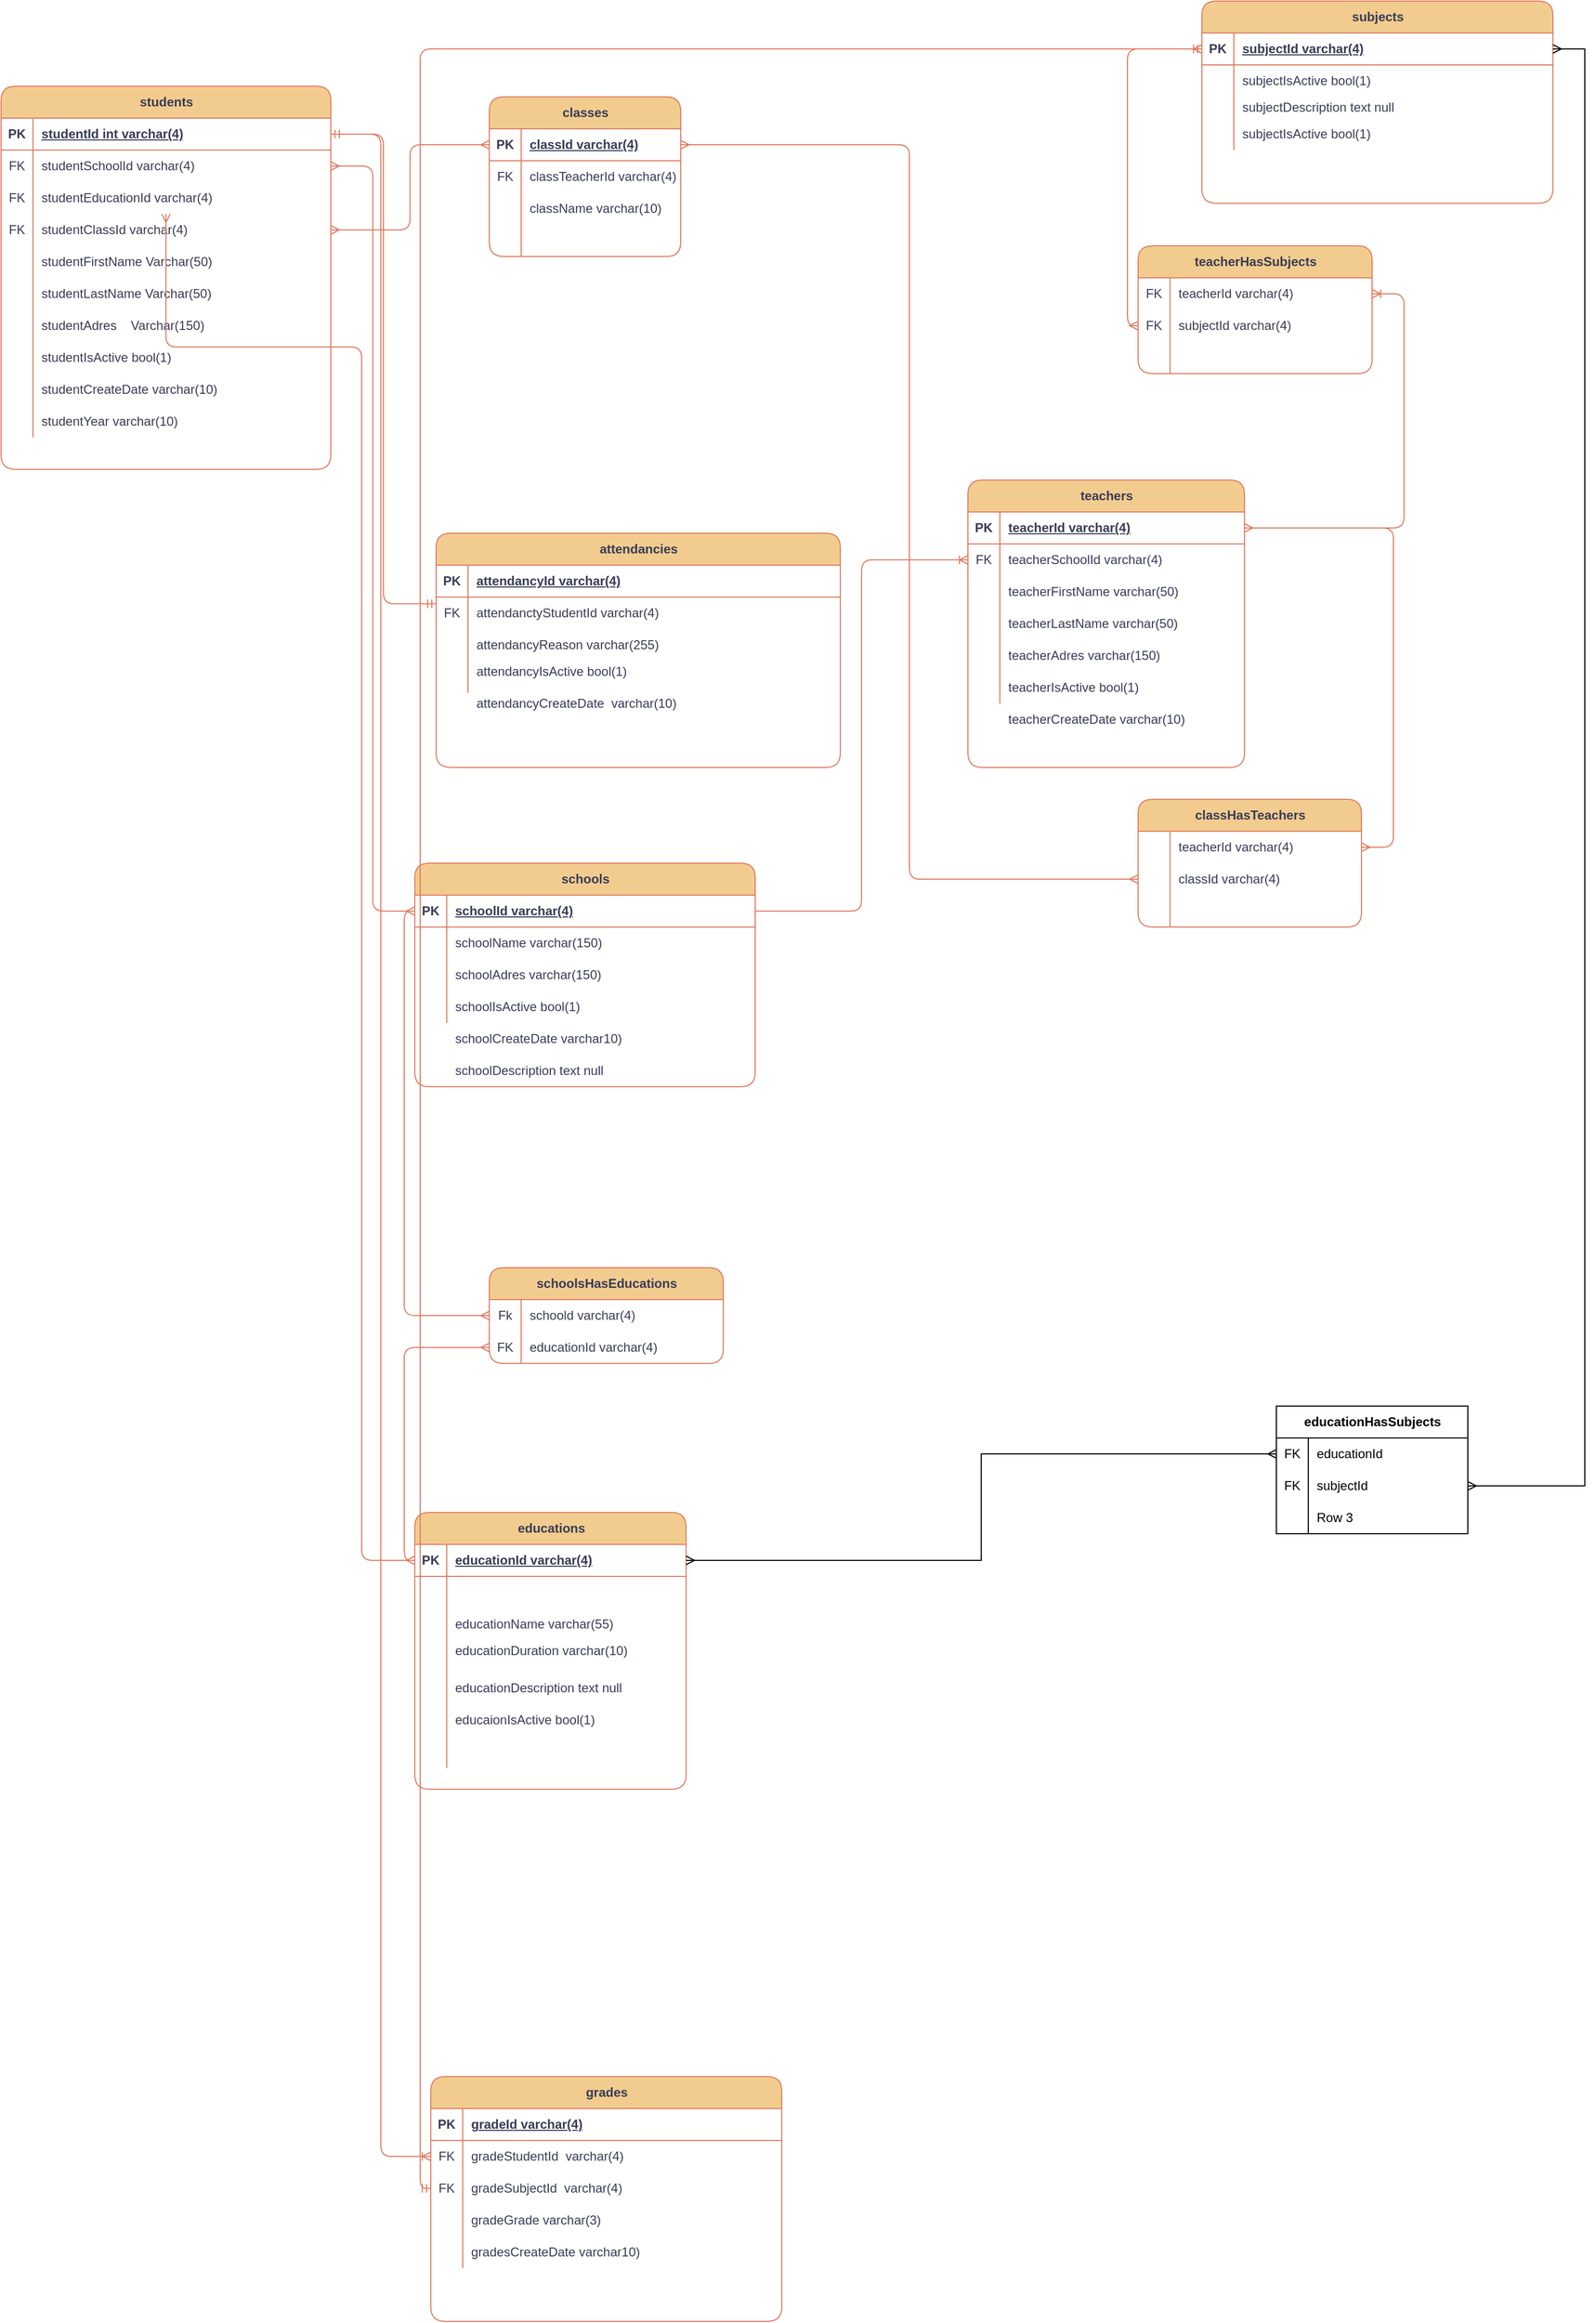 <mxfile version="21.6.8" type="device">
  <diagram id="R2lEEEUBdFMjLlhIrx00" name="Page-1">
    <mxGraphModel dx="1477" dy="3006" grid="1" gridSize="10" guides="1" tooltips="1" connect="1" arrows="1" fold="1" page="1" pageScale="1" pageWidth="850" pageHeight="1100" background="#FFFFFF" math="0" shadow="0" extFonts="Permanent Marker^https://fonts.googleapis.com/css?family=Permanent+Marker">
      <root>
        <mxCell id="0" />
        <mxCell id="1" parent="0" />
        <mxCell id="rxqEaf_fxo9lMvnw_aAF-57" value="schools" style="shape=table;startSize=30;container=1;collapsible=1;childLayout=tableLayout;fixedRows=1;rowLines=0;fontStyle=1;align=center;resizeLast=1;html=1;labelBackgroundColor=none;fillColor=#F2CC8F;strokeColor=#E07A5F;fontColor=#393C56;rounded=1;" parent="1" vertex="1">
          <mxGeometry x="450" y="-400" width="320" height="210" as="geometry" />
        </mxCell>
        <mxCell id="rxqEaf_fxo9lMvnw_aAF-58" value="" style="shape=tableRow;horizontal=0;startSize=0;swimlaneHead=0;swimlaneBody=0;fillColor=none;collapsible=0;dropTarget=0;points=[[0,0.5],[1,0.5]];portConstraint=eastwest;top=0;left=0;right=0;bottom=1;labelBackgroundColor=none;strokeColor=#E07A5F;fontColor=#393C56;rounded=1;" parent="rxqEaf_fxo9lMvnw_aAF-57" vertex="1">
          <mxGeometry y="30" width="320" height="30" as="geometry" />
        </mxCell>
        <mxCell id="rxqEaf_fxo9lMvnw_aAF-59" value="PK" style="shape=partialRectangle;connectable=0;fillColor=none;top=0;left=0;bottom=0;right=0;fontStyle=1;overflow=hidden;whiteSpace=wrap;html=1;labelBackgroundColor=none;strokeColor=#E07A5F;fontColor=#393C56;rounded=1;" parent="rxqEaf_fxo9lMvnw_aAF-58" vertex="1">
          <mxGeometry width="30" height="30" as="geometry">
            <mxRectangle width="30" height="30" as="alternateBounds" />
          </mxGeometry>
        </mxCell>
        <mxCell id="rxqEaf_fxo9lMvnw_aAF-60" value="schoolId varchar(4)" style="shape=partialRectangle;connectable=0;fillColor=none;top=0;left=0;bottom=0;right=0;align=left;spacingLeft=6;fontStyle=5;overflow=hidden;whiteSpace=wrap;html=1;labelBackgroundColor=none;strokeColor=#E07A5F;fontColor=#393C56;rounded=1;" parent="rxqEaf_fxo9lMvnw_aAF-58" vertex="1">
          <mxGeometry x="30" width="290" height="30" as="geometry">
            <mxRectangle width="290" height="30" as="alternateBounds" />
          </mxGeometry>
        </mxCell>
        <mxCell id="rxqEaf_fxo9lMvnw_aAF-61" value="" style="shape=tableRow;horizontal=0;startSize=0;swimlaneHead=0;swimlaneBody=0;fillColor=none;collapsible=0;dropTarget=0;points=[[0,0.5],[1,0.5]];portConstraint=eastwest;top=0;left=0;right=0;bottom=0;labelBackgroundColor=none;strokeColor=#E07A5F;fontColor=#393C56;rounded=1;" parent="rxqEaf_fxo9lMvnw_aAF-57" vertex="1">
          <mxGeometry y="60" width="320" height="30" as="geometry" />
        </mxCell>
        <mxCell id="rxqEaf_fxo9lMvnw_aAF-62" value="" style="shape=partialRectangle;connectable=0;fillColor=none;top=0;left=0;bottom=0;right=0;editable=1;overflow=hidden;whiteSpace=wrap;html=1;labelBackgroundColor=none;strokeColor=#E07A5F;fontColor=#393C56;rounded=1;" parent="rxqEaf_fxo9lMvnw_aAF-61" vertex="1">
          <mxGeometry width="30" height="30" as="geometry">
            <mxRectangle width="30" height="30" as="alternateBounds" />
          </mxGeometry>
        </mxCell>
        <mxCell id="rxqEaf_fxo9lMvnw_aAF-63" value="schoolName varchar(150)" style="shape=partialRectangle;connectable=0;fillColor=none;top=0;left=0;bottom=0;right=0;align=left;spacingLeft=6;overflow=hidden;whiteSpace=wrap;html=1;labelBackgroundColor=none;strokeColor=#E07A5F;fontColor=#393C56;rounded=1;" parent="rxqEaf_fxo9lMvnw_aAF-61" vertex="1">
          <mxGeometry x="30" width="290" height="30" as="geometry">
            <mxRectangle width="290" height="30" as="alternateBounds" />
          </mxGeometry>
        </mxCell>
        <mxCell id="rxqEaf_fxo9lMvnw_aAF-64" value="" style="shape=tableRow;horizontal=0;startSize=0;swimlaneHead=0;swimlaneBody=0;fillColor=none;collapsible=0;dropTarget=0;points=[[0,0.5],[1,0.5]];portConstraint=eastwest;top=0;left=0;right=0;bottom=0;labelBackgroundColor=none;strokeColor=#E07A5F;fontColor=#393C56;rounded=1;" parent="rxqEaf_fxo9lMvnw_aAF-57" vertex="1">
          <mxGeometry y="90" width="320" height="30" as="geometry" />
        </mxCell>
        <mxCell id="rxqEaf_fxo9lMvnw_aAF-65" value="" style="shape=partialRectangle;connectable=0;fillColor=none;top=0;left=0;bottom=0;right=0;editable=1;overflow=hidden;whiteSpace=wrap;html=1;labelBackgroundColor=none;strokeColor=#E07A5F;fontColor=#393C56;rounded=1;" parent="rxqEaf_fxo9lMvnw_aAF-64" vertex="1">
          <mxGeometry width="30" height="30" as="geometry">
            <mxRectangle width="30" height="30" as="alternateBounds" />
          </mxGeometry>
        </mxCell>
        <mxCell id="rxqEaf_fxo9lMvnw_aAF-66" value="schoolAdres varchar(150)" style="shape=partialRectangle;connectable=0;fillColor=none;top=0;left=0;bottom=0;right=0;align=left;spacingLeft=6;overflow=hidden;whiteSpace=wrap;html=1;labelBackgroundColor=none;strokeColor=#E07A5F;fontColor=#393C56;rounded=1;" parent="rxqEaf_fxo9lMvnw_aAF-64" vertex="1">
          <mxGeometry x="30" width="290" height="30" as="geometry">
            <mxRectangle width="290" height="30" as="alternateBounds" />
          </mxGeometry>
        </mxCell>
        <mxCell id="anqa01L4IVwNqfsgnbLP-4" value="" style="shape=tableRow;horizontal=0;startSize=0;swimlaneHead=0;swimlaneBody=0;fillColor=none;collapsible=0;dropTarget=0;points=[[0,0.5],[1,0.5]];portConstraint=eastwest;top=0;left=0;right=0;bottom=0;labelBackgroundColor=none;strokeColor=#E07A5F;fontColor=#393C56;rounded=1;" parent="rxqEaf_fxo9lMvnw_aAF-57" vertex="1">
          <mxGeometry y="120" width="320" height="30" as="geometry" />
        </mxCell>
        <mxCell id="anqa01L4IVwNqfsgnbLP-5" value="" style="shape=partialRectangle;connectable=0;fillColor=none;top=0;left=0;bottom=0;right=0;editable=1;overflow=hidden;whiteSpace=wrap;html=1;labelBackgroundColor=none;strokeColor=#E07A5F;fontColor=#393C56;rounded=1;" parent="anqa01L4IVwNqfsgnbLP-4" vertex="1">
          <mxGeometry width="30" height="30" as="geometry">
            <mxRectangle width="30" height="30" as="alternateBounds" />
          </mxGeometry>
        </mxCell>
        <mxCell id="anqa01L4IVwNqfsgnbLP-6" value="" style="shape=partialRectangle;connectable=0;fillColor=none;top=0;left=0;bottom=0;right=0;align=left;spacingLeft=6;overflow=hidden;whiteSpace=wrap;html=1;labelBackgroundColor=none;strokeColor=#E07A5F;fontColor=#393C56;rounded=1;" parent="anqa01L4IVwNqfsgnbLP-4" vertex="1">
          <mxGeometry x="30" width="290" height="30" as="geometry">
            <mxRectangle width="290" height="30" as="alternateBounds" />
          </mxGeometry>
        </mxCell>
        <mxCell id="rxqEaf_fxo9lMvnw_aAF-70" value="students" style="shape=table;startSize=30;container=1;collapsible=1;childLayout=tableLayout;fixedRows=1;rowLines=0;fontStyle=1;align=center;resizeLast=1;html=1;labelBackgroundColor=none;fillColor=#F2CC8F;strokeColor=#E07A5F;fontColor=#393C56;rounded=1;" parent="1" vertex="1">
          <mxGeometry x="61" y="-1130" width="310" height="360" as="geometry" />
        </mxCell>
        <mxCell id="rxqEaf_fxo9lMvnw_aAF-71" value="" style="shape=tableRow;horizontal=0;startSize=0;swimlaneHead=0;swimlaneBody=0;fillColor=none;collapsible=0;dropTarget=0;points=[[0,0.5],[1,0.5]];portConstraint=eastwest;top=0;left=0;right=0;bottom=1;labelBackgroundColor=none;strokeColor=#E07A5F;fontColor=#393C56;rounded=1;" parent="rxqEaf_fxo9lMvnw_aAF-70" vertex="1">
          <mxGeometry y="30" width="310" height="30" as="geometry" />
        </mxCell>
        <mxCell id="rxqEaf_fxo9lMvnw_aAF-72" value="PK" style="shape=partialRectangle;connectable=0;fillColor=none;top=0;left=0;bottom=0;right=0;fontStyle=1;overflow=hidden;whiteSpace=wrap;html=1;labelBackgroundColor=none;strokeColor=#E07A5F;fontColor=#393C56;rounded=1;" parent="rxqEaf_fxo9lMvnw_aAF-71" vertex="1">
          <mxGeometry width="30" height="30" as="geometry">
            <mxRectangle width="30" height="30" as="alternateBounds" />
          </mxGeometry>
        </mxCell>
        <mxCell id="rxqEaf_fxo9lMvnw_aAF-73" value="studentId int varchar(4)" style="shape=partialRectangle;connectable=0;fillColor=none;top=0;left=0;bottom=0;right=0;align=left;spacingLeft=6;fontStyle=5;overflow=hidden;whiteSpace=wrap;html=1;labelBackgroundColor=none;strokeColor=#E07A5F;fontColor=#393C56;rounded=1;" parent="rxqEaf_fxo9lMvnw_aAF-71" vertex="1">
          <mxGeometry x="30" width="280" height="30" as="geometry">
            <mxRectangle width="280" height="30" as="alternateBounds" />
          </mxGeometry>
        </mxCell>
        <mxCell id="rxqEaf_fxo9lMvnw_aAF-74" value="" style="shape=tableRow;horizontal=0;startSize=0;swimlaneHead=0;swimlaneBody=0;fillColor=none;collapsible=0;dropTarget=0;points=[[0,0.5],[1,0.5]];portConstraint=eastwest;top=0;left=0;right=0;bottom=0;labelBackgroundColor=none;strokeColor=#E07A5F;fontColor=#393C56;rounded=1;" parent="rxqEaf_fxo9lMvnw_aAF-70" vertex="1">
          <mxGeometry y="60" width="310" height="30" as="geometry" />
        </mxCell>
        <mxCell id="rxqEaf_fxo9lMvnw_aAF-75" value="FK" style="shape=partialRectangle;connectable=0;fillColor=none;top=0;left=0;bottom=0;right=0;editable=1;overflow=hidden;whiteSpace=wrap;html=1;labelBackgroundColor=none;strokeColor=#E07A5F;fontColor=#393C56;rounded=1;" parent="rxqEaf_fxo9lMvnw_aAF-74" vertex="1">
          <mxGeometry width="30" height="30" as="geometry">
            <mxRectangle width="30" height="30" as="alternateBounds" />
          </mxGeometry>
        </mxCell>
        <mxCell id="rxqEaf_fxo9lMvnw_aAF-76" value="studentSchoolId&amp;nbsp;varchar(4)" style="shape=partialRectangle;connectable=0;fillColor=none;top=0;left=0;bottom=0;right=0;align=left;spacingLeft=6;overflow=hidden;whiteSpace=wrap;html=1;labelBackgroundColor=none;strokeColor=#E07A5F;fontColor=#393C56;rounded=1;" parent="rxqEaf_fxo9lMvnw_aAF-74" vertex="1">
          <mxGeometry x="30" width="280" height="30" as="geometry">
            <mxRectangle width="280" height="30" as="alternateBounds" />
          </mxGeometry>
        </mxCell>
        <mxCell id="anqa01L4IVwNqfsgnbLP-7" value="" style="shape=tableRow;horizontal=0;startSize=0;swimlaneHead=0;swimlaneBody=0;fillColor=none;collapsible=0;dropTarget=0;points=[[0,0.5],[1,0.5]];portConstraint=eastwest;top=0;left=0;right=0;bottom=0;labelBackgroundColor=none;strokeColor=#E07A5F;fontColor=#393C56;rounded=1;" parent="rxqEaf_fxo9lMvnw_aAF-70" vertex="1">
          <mxGeometry y="90" width="310" height="30" as="geometry" />
        </mxCell>
        <mxCell id="anqa01L4IVwNqfsgnbLP-8" value="FK" style="shape=partialRectangle;connectable=0;fillColor=none;top=0;left=0;bottom=0;right=0;editable=1;overflow=hidden;whiteSpace=wrap;html=1;labelBackgroundColor=none;strokeColor=#E07A5F;fontColor=#393C56;rounded=1;" parent="anqa01L4IVwNqfsgnbLP-7" vertex="1">
          <mxGeometry width="30" height="30" as="geometry">
            <mxRectangle width="30" height="30" as="alternateBounds" />
          </mxGeometry>
        </mxCell>
        <mxCell id="anqa01L4IVwNqfsgnbLP-9" value="studentEducationId&amp;nbsp;varchar(4)" style="shape=partialRectangle;connectable=0;fillColor=none;top=0;left=0;bottom=0;right=0;align=left;spacingLeft=6;overflow=hidden;whiteSpace=wrap;html=1;labelBackgroundColor=none;strokeColor=#E07A5F;fontColor=#393C56;rounded=1;" parent="anqa01L4IVwNqfsgnbLP-7" vertex="1">
          <mxGeometry x="30" width="280" height="30" as="geometry">
            <mxRectangle width="280" height="30" as="alternateBounds" />
          </mxGeometry>
        </mxCell>
        <mxCell id="anqa01L4IVwNqfsgnbLP-278" value="" style="shape=tableRow;horizontal=0;startSize=0;swimlaneHead=0;swimlaneBody=0;fillColor=none;collapsible=0;dropTarget=0;points=[[0,0.5],[1,0.5]];portConstraint=eastwest;top=0;left=0;right=0;bottom=0;labelBackgroundColor=none;strokeColor=#E07A5F;fontColor=#393C56;rounded=1;" parent="rxqEaf_fxo9lMvnw_aAF-70" vertex="1">
          <mxGeometry y="120" width="310" height="30" as="geometry" />
        </mxCell>
        <mxCell id="anqa01L4IVwNqfsgnbLP-279" value="FK" style="shape=partialRectangle;connectable=0;fillColor=none;top=0;left=0;bottom=0;right=0;editable=1;overflow=hidden;whiteSpace=wrap;html=1;labelBackgroundColor=none;strokeColor=#E07A5F;fontColor=#393C56;rounded=1;" parent="anqa01L4IVwNqfsgnbLP-278" vertex="1">
          <mxGeometry width="30" height="30" as="geometry">
            <mxRectangle width="30" height="30" as="alternateBounds" />
          </mxGeometry>
        </mxCell>
        <mxCell id="anqa01L4IVwNqfsgnbLP-280" value="studentClassId&amp;nbsp;varchar(4)" style="shape=partialRectangle;connectable=0;fillColor=none;top=0;left=0;bottom=0;right=0;align=left;spacingLeft=6;overflow=hidden;whiteSpace=wrap;html=1;labelBackgroundColor=none;strokeColor=#E07A5F;fontColor=#393C56;rounded=1;" parent="anqa01L4IVwNqfsgnbLP-278" vertex="1">
          <mxGeometry x="30" width="280" height="30" as="geometry">
            <mxRectangle width="280" height="30" as="alternateBounds" />
          </mxGeometry>
        </mxCell>
        <mxCell id="rxqEaf_fxo9lMvnw_aAF-77" value="" style="shape=tableRow;horizontal=0;startSize=0;swimlaneHead=0;swimlaneBody=0;fillColor=none;collapsible=0;dropTarget=0;points=[[0,0.5],[1,0.5]];portConstraint=eastwest;top=0;left=0;right=0;bottom=0;labelBackgroundColor=none;strokeColor=#E07A5F;fontColor=#393C56;rounded=1;" parent="rxqEaf_fxo9lMvnw_aAF-70" vertex="1">
          <mxGeometry y="150" width="310" height="30" as="geometry" />
        </mxCell>
        <mxCell id="rxqEaf_fxo9lMvnw_aAF-78" value="" style="shape=partialRectangle;connectable=0;fillColor=none;top=0;left=0;bottom=0;right=0;editable=1;overflow=hidden;whiteSpace=wrap;html=1;labelBackgroundColor=none;strokeColor=#E07A5F;fontColor=#393C56;rounded=1;" parent="rxqEaf_fxo9lMvnw_aAF-77" vertex="1">
          <mxGeometry width="30" height="30" as="geometry">
            <mxRectangle width="30" height="30" as="alternateBounds" />
          </mxGeometry>
        </mxCell>
        <mxCell id="rxqEaf_fxo9lMvnw_aAF-79" value="studentFirstName Varchar(50)" style="shape=partialRectangle;connectable=0;fillColor=none;top=0;left=0;bottom=0;right=0;align=left;spacingLeft=6;overflow=hidden;whiteSpace=wrap;html=1;labelBackgroundColor=none;strokeColor=#E07A5F;fontColor=#393C56;rounded=1;" parent="rxqEaf_fxo9lMvnw_aAF-77" vertex="1">
          <mxGeometry x="30" width="280" height="30" as="geometry">
            <mxRectangle width="280" height="30" as="alternateBounds" />
          </mxGeometry>
        </mxCell>
        <mxCell id="rxqEaf_fxo9lMvnw_aAF-80" value="" style="shape=tableRow;horizontal=0;startSize=0;swimlaneHead=0;swimlaneBody=0;fillColor=none;collapsible=0;dropTarget=0;points=[[0,0.5],[1,0.5]];portConstraint=eastwest;top=0;left=0;right=0;bottom=0;labelBackgroundColor=none;strokeColor=#E07A5F;fontColor=#393C56;rounded=1;" parent="rxqEaf_fxo9lMvnw_aAF-70" vertex="1">
          <mxGeometry y="180" width="310" height="30" as="geometry" />
        </mxCell>
        <mxCell id="rxqEaf_fxo9lMvnw_aAF-81" value="" style="shape=partialRectangle;connectable=0;fillColor=none;top=0;left=0;bottom=0;right=0;editable=1;overflow=hidden;whiteSpace=wrap;html=1;labelBackgroundColor=none;strokeColor=#E07A5F;fontColor=#393C56;rounded=1;" parent="rxqEaf_fxo9lMvnw_aAF-80" vertex="1">
          <mxGeometry width="30" height="30" as="geometry">
            <mxRectangle width="30" height="30" as="alternateBounds" />
          </mxGeometry>
        </mxCell>
        <mxCell id="rxqEaf_fxo9lMvnw_aAF-82" value="studentLastName Varchar(50)" style="shape=partialRectangle;connectable=0;fillColor=none;top=0;left=0;bottom=0;right=0;align=left;spacingLeft=6;overflow=hidden;whiteSpace=wrap;html=1;labelBackgroundColor=none;strokeColor=#E07A5F;fontColor=#393C56;rounded=1;" parent="rxqEaf_fxo9lMvnw_aAF-80" vertex="1">
          <mxGeometry x="30" width="280" height="30" as="geometry">
            <mxRectangle width="280" height="30" as="alternateBounds" />
          </mxGeometry>
        </mxCell>
        <mxCell id="rxqEaf_fxo9lMvnw_aAF-96" value="" style="shape=tableRow;horizontal=0;startSize=0;swimlaneHead=0;swimlaneBody=0;fillColor=none;collapsible=0;dropTarget=0;points=[[0,0.5],[1,0.5]];portConstraint=eastwest;top=0;left=0;right=0;bottom=0;labelBackgroundColor=none;strokeColor=#E07A5F;fontColor=#393C56;rounded=1;" parent="rxqEaf_fxo9lMvnw_aAF-70" vertex="1">
          <mxGeometry y="210" width="310" height="30" as="geometry" />
        </mxCell>
        <mxCell id="rxqEaf_fxo9lMvnw_aAF-97" value="" style="shape=partialRectangle;connectable=0;fillColor=none;top=0;left=0;bottom=0;right=0;editable=1;overflow=hidden;whiteSpace=wrap;html=1;labelBackgroundColor=none;strokeColor=#E07A5F;fontColor=#393C56;rounded=1;" parent="rxqEaf_fxo9lMvnw_aAF-96" vertex="1">
          <mxGeometry width="30" height="30" as="geometry">
            <mxRectangle width="30" height="30" as="alternateBounds" />
          </mxGeometry>
        </mxCell>
        <mxCell id="rxqEaf_fxo9lMvnw_aAF-98" value="studentAdres&amp;nbsp; &amp;nbsp; Varchar(150)" style="shape=partialRectangle;connectable=0;fillColor=none;top=0;left=0;bottom=0;right=0;align=left;spacingLeft=6;overflow=hidden;whiteSpace=wrap;html=1;labelBackgroundColor=none;strokeColor=#E07A5F;fontColor=#393C56;rounded=1;" parent="rxqEaf_fxo9lMvnw_aAF-96" vertex="1">
          <mxGeometry x="30" width="280" height="30" as="geometry">
            <mxRectangle width="280" height="30" as="alternateBounds" />
          </mxGeometry>
        </mxCell>
        <mxCell id="anqa01L4IVwNqfsgnbLP-78" value="" style="shape=tableRow;horizontal=0;startSize=0;swimlaneHead=0;swimlaneBody=0;fillColor=none;collapsible=0;dropTarget=0;points=[[0,0.5],[1,0.5]];portConstraint=eastwest;top=0;left=0;right=0;bottom=0;labelBackgroundColor=none;strokeColor=#E07A5F;fontColor=#393C56;rounded=1;" parent="rxqEaf_fxo9lMvnw_aAF-70" vertex="1">
          <mxGeometry y="240" width="310" height="30" as="geometry" />
        </mxCell>
        <mxCell id="anqa01L4IVwNqfsgnbLP-79" value="" style="shape=partialRectangle;connectable=0;fillColor=none;top=0;left=0;bottom=0;right=0;editable=1;overflow=hidden;whiteSpace=wrap;html=1;labelBackgroundColor=none;strokeColor=#E07A5F;fontColor=#393C56;rounded=1;" parent="anqa01L4IVwNqfsgnbLP-78" vertex="1">
          <mxGeometry width="30" height="30" as="geometry">
            <mxRectangle width="30" height="30" as="alternateBounds" />
          </mxGeometry>
        </mxCell>
        <mxCell id="anqa01L4IVwNqfsgnbLP-80" value="studentIsActive bool(1)" style="shape=partialRectangle;connectable=0;fillColor=none;top=0;left=0;bottom=0;right=0;align=left;spacingLeft=6;overflow=hidden;whiteSpace=wrap;html=1;labelBackgroundColor=none;strokeColor=#E07A5F;fontColor=#393C56;rounded=1;" parent="anqa01L4IVwNqfsgnbLP-78" vertex="1">
          <mxGeometry x="30" width="280" height="30" as="geometry">
            <mxRectangle width="280" height="30" as="alternateBounds" />
          </mxGeometry>
        </mxCell>
        <mxCell id="anqa01L4IVwNqfsgnbLP-81" value="" style="shape=tableRow;horizontal=0;startSize=0;swimlaneHead=0;swimlaneBody=0;fillColor=none;collapsible=0;dropTarget=0;points=[[0,0.5],[1,0.5]];portConstraint=eastwest;top=0;left=0;right=0;bottom=0;labelBackgroundColor=none;strokeColor=#E07A5F;fontColor=#393C56;rounded=1;" parent="rxqEaf_fxo9lMvnw_aAF-70" vertex="1">
          <mxGeometry y="270" width="310" height="30" as="geometry" />
        </mxCell>
        <mxCell id="anqa01L4IVwNqfsgnbLP-82" value="" style="shape=partialRectangle;connectable=0;fillColor=none;top=0;left=0;bottom=0;right=0;editable=1;overflow=hidden;whiteSpace=wrap;html=1;labelBackgroundColor=none;strokeColor=#E07A5F;fontColor=#393C56;rounded=1;" parent="anqa01L4IVwNqfsgnbLP-81" vertex="1">
          <mxGeometry width="30" height="30" as="geometry">
            <mxRectangle width="30" height="30" as="alternateBounds" />
          </mxGeometry>
        </mxCell>
        <mxCell id="anqa01L4IVwNqfsgnbLP-83" value="studentCreateDate varchar(10)" style="shape=partialRectangle;connectable=0;fillColor=none;top=0;left=0;bottom=0;right=0;align=left;spacingLeft=6;overflow=hidden;whiteSpace=wrap;html=1;labelBackgroundColor=none;strokeColor=#E07A5F;fontColor=#393C56;rounded=1;" parent="anqa01L4IVwNqfsgnbLP-81" vertex="1">
          <mxGeometry x="30" width="280" height="30" as="geometry">
            <mxRectangle width="280" height="30" as="alternateBounds" />
          </mxGeometry>
        </mxCell>
        <mxCell id="wFFm7K7NVauY-YTrSXm1-1" value="" style="shape=tableRow;horizontal=0;startSize=0;swimlaneHead=0;swimlaneBody=0;fillColor=none;collapsible=0;dropTarget=0;points=[[0,0.5],[1,0.5]];portConstraint=eastwest;top=0;left=0;right=0;bottom=0;labelBackgroundColor=none;strokeColor=#E07A5F;fontColor=#393C56;rounded=1;" parent="rxqEaf_fxo9lMvnw_aAF-70" vertex="1">
          <mxGeometry y="300" width="310" height="30" as="geometry" />
        </mxCell>
        <mxCell id="wFFm7K7NVauY-YTrSXm1-2" value="" style="shape=partialRectangle;connectable=0;fillColor=none;top=0;left=0;bottom=0;right=0;editable=1;overflow=hidden;whiteSpace=wrap;html=1;labelBackgroundColor=none;strokeColor=#E07A5F;fontColor=#393C56;rounded=1;" parent="wFFm7K7NVauY-YTrSXm1-1" vertex="1">
          <mxGeometry width="30" height="30" as="geometry">
            <mxRectangle width="30" height="30" as="alternateBounds" />
          </mxGeometry>
        </mxCell>
        <mxCell id="wFFm7K7NVauY-YTrSXm1-3" value="studentYear varchar(10)" style="shape=partialRectangle;connectable=0;fillColor=none;top=0;left=0;bottom=0;right=0;align=left;spacingLeft=6;overflow=hidden;whiteSpace=wrap;html=1;labelBackgroundColor=none;strokeColor=#E07A5F;fontColor=#393C56;rounded=1;" parent="wFFm7K7NVauY-YTrSXm1-1" vertex="1">
          <mxGeometry x="30" width="280" height="30" as="geometry">
            <mxRectangle width="280" height="30" as="alternateBounds" />
          </mxGeometry>
        </mxCell>
        <mxCell id="rxqEaf_fxo9lMvnw_aAF-83" value="subjects" style="shape=table;startSize=30;container=1;collapsible=1;childLayout=tableLayout;fixedRows=1;rowLines=0;fontStyle=1;align=center;resizeLast=1;html=1;labelBackgroundColor=none;fillColor=#F2CC8F;strokeColor=#E07A5F;fontColor=#393C56;rounded=1;" parent="1" vertex="1">
          <mxGeometry x="1190" y="-1210" width="330" height="190" as="geometry" />
        </mxCell>
        <mxCell id="rxqEaf_fxo9lMvnw_aAF-84" value="" style="shape=tableRow;horizontal=0;startSize=0;swimlaneHead=0;swimlaneBody=0;fillColor=none;collapsible=0;dropTarget=0;points=[[0,0.5],[1,0.5]];portConstraint=eastwest;top=0;left=0;right=0;bottom=1;labelBackgroundColor=none;strokeColor=#E07A5F;fontColor=#393C56;rounded=1;" parent="rxqEaf_fxo9lMvnw_aAF-83" vertex="1">
          <mxGeometry y="30" width="330" height="30" as="geometry" />
        </mxCell>
        <mxCell id="rxqEaf_fxo9lMvnw_aAF-85" value="PK" style="shape=partialRectangle;connectable=0;fillColor=none;top=0;left=0;bottom=0;right=0;fontStyle=1;overflow=hidden;whiteSpace=wrap;html=1;labelBackgroundColor=none;strokeColor=#E07A5F;fontColor=#393C56;rounded=1;" parent="rxqEaf_fxo9lMvnw_aAF-84" vertex="1">
          <mxGeometry width="30" height="30" as="geometry">
            <mxRectangle width="30" height="30" as="alternateBounds" />
          </mxGeometry>
        </mxCell>
        <mxCell id="rxqEaf_fxo9lMvnw_aAF-86" value="subjectId varchar(4)" style="shape=partialRectangle;connectable=0;fillColor=none;top=0;left=0;bottom=0;right=0;align=left;spacingLeft=6;fontStyle=5;overflow=hidden;whiteSpace=wrap;html=1;labelBackgroundColor=none;strokeColor=#E07A5F;fontColor=#393C56;rounded=1;" parent="rxqEaf_fxo9lMvnw_aAF-84" vertex="1">
          <mxGeometry x="30" width="300" height="30" as="geometry">
            <mxRectangle width="300" height="30" as="alternateBounds" />
          </mxGeometry>
        </mxCell>
        <mxCell id="aZUK5a_XRrKUd3P6Zpwx-33" value="" style="shape=tableRow;horizontal=0;startSize=0;swimlaneHead=0;swimlaneBody=0;fillColor=none;collapsible=0;dropTarget=0;points=[[0,0.5],[1,0.5]];portConstraint=eastwest;top=0;left=0;right=0;bottom=0;labelBackgroundColor=none;strokeColor=#E07A5F;fontColor=#393C56;rounded=1;" parent="rxqEaf_fxo9lMvnw_aAF-83" vertex="1">
          <mxGeometry y="60" width="330" height="30" as="geometry" />
        </mxCell>
        <mxCell id="aZUK5a_XRrKUd3P6Zpwx-34" value="" style="shape=partialRectangle;connectable=0;fillColor=none;top=0;left=0;bottom=0;right=0;editable=1;overflow=hidden;whiteSpace=wrap;html=1;labelBackgroundColor=none;strokeColor=#E07A5F;fontColor=#393C56;rounded=1;" parent="aZUK5a_XRrKUd3P6Zpwx-33" vertex="1">
          <mxGeometry width="30" height="30" as="geometry">
            <mxRectangle width="30" height="30" as="alternateBounds" />
          </mxGeometry>
        </mxCell>
        <mxCell id="aZUK5a_XRrKUd3P6Zpwx-35" value="subjectIsActive bool(1)" style="shape=partialRectangle;connectable=0;fillColor=none;top=0;left=0;bottom=0;right=0;align=left;spacingLeft=6;overflow=hidden;whiteSpace=wrap;html=1;labelBackgroundColor=none;strokeColor=#E07A5F;fontColor=#393C56;rounded=1;" parent="aZUK5a_XRrKUd3P6Zpwx-33" vertex="1">
          <mxGeometry x="30" width="300" height="30" as="geometry">
            <mxRectangle width="300" height="30" as="alternateBounds" />
          </mxGeometry>
        </mxCell>
        <mxCell id="rxqEaf_fxo9lMvnw_aAF-93" value="" style="shape=tableRow;horizontal=0;startSize=0;swimlaneHead=0;swimlaneBody=0;fillColor=none;collapsible=0;dropTarget=0;points=[[0,0.5],[1,0.5]];portConstraint=eastwest;top=0;left=0;right=0;bottom=0;labelBackgroundColor=none;strokeColor=#E07A5F;fontColor=#393C56;rounded=1;" parent="rxqEaf_fxo9lMvnw_aAF-83" vertex="1">
          <mxGeometry y="90" width="330" height="20" as="geometry" />
        </mxCell>
        <mxCell id="rxqEaf_fxo9lMvnw_aAF-94" value="" style="shape=partialRectangle;connectable=0;fillColor=none;top=0;left=0;bottom=0;right=0;editable=1;overflow=hidden;whiteSpace=wrap;html=1;labelBackgroundColor=none;strokeColor=#E07A5F;fontColor=#393C56;rounded=1;" parent="rxqEaf_fxo9lMvnw_aAF-93" vertex="1">
          <mxGeometry width="30" height="20" as="geometry">
            <mxRectangle width="30" height="20" as="alternateBounds" />
          </mxGeometry>
        </mxCell>
        <mxCell id="rxqEaf_fxo9lMvnw_aAF-95" value="subjectDescription text null" style="shape=partialRectangle;connectable=0;fillColor=none;top=0;left=0;bottom=0;right=0;align=left;spacingLeft=6;overflow=hidden;whiteSpace=wrap;html=1;labelBackgroundColor=none;strokeColor=#E07A5F;fontColor=#393C56;rounded=1;" parent="rxqEaf_fxo9lMvnw_aAF-93" vertex="1">
          <mxGeometry x="30" width="300" height="20" as="geometry">
            <mxRectangle width="300" height="20" as="alternateBounds" />
          </mxGeometry>
        </mxCell>
        <mxCell id="anqa01L4IVwNqfsgnbLP-168" value="" style="shape=tableRow;horizontal=0;startSize=0;swimlaneHead=0;swimlaneBody=0;fillColor=none;collapsible=0;dropTarget=0;points=[[0,0.5],[1,0.5]];portConstraint=eastwest;top=0;left=0;right=0;bottom=0;labelBackgroundColor=none;strokeColor=#E07A5F;fontColor=#393C56;rounded=1;" parent="rxqEaf_fxo9lMvnw_aAF-83" vertex="1">
          <mxGeometry y="110" width="330" height="30" as="geometry" />
        </mxCell>
        <mxCell id="anqa01L4IVwNqfsgnbLP-169" value="" style="shape=partialRectangle;connectable=0;fillColor=none;top=0;left=0;bottom=0;right=0;editable=1;overflow=hidden;whiteSpace=wrap;html=1;labelBackgroundColor=none;strokeColor=#E07A5F;fontColor=#393C56;rounded=1;" parent="anqa01L4IVwNqfsgnbLP-168" vertex="1">
          <mxGeometry width="30" height="30" as="geometry">
            <mxRectangle width="30" height="30" as="alternateBounds" />
          </mxGeometry>
        </mxCell>
        <mxCell id="anqa01L4IVwNqfsgnbLP-170" value="subjectIsActive bool(1)" style="shape=partialRectangle;connectable=0;fillColor=none;top=0;left=0;bottom=0;right=0;align=left;spacingLeft=6;overflow=hidden;whiteSpace=wrap;html=1;labelBackgroundColor=none;strokeColor=#E07A5F;fontColor=#393C56;rounded=1;" parent="anqa01L4IVwNqfsgnbLP-168" vertex="1">
          <mxGeometry x="30" width="300" height="30" as="geometry">
            <mxRectangle width="300" height="30" as="alternateBounds" />
          </mxGeometry>
        </mxCell>
        <mxCell id="anqa01L4IVwNqfsgnbLP-13" value="attendancies" style="shape=table;startSize=30;container=1;collapsible=1;childLayout=tableLayout;fixedRows=1;rowLines=0;fontStyle=1;align=center;resizeLast=1;html=1;labelBackgroundColor=none;fillColor=#F2CC8F;strokeColor=#E07A5F;fontColor=#393C56;rounded=1;" parent="1" vertex="1">
          <mxGeometry x="470" y="-710" width="380" height="220" as="geometry" />
        </mxCell>
        <mxCell id="anqa01L4IVwNqfsgnbLP-14" value="" style="shape=tableRow;horizontal=0;startSize=0;swimlaneHead=0;swimlaneBody=0;fillColor=none;collapsible=0;dropTarget=0;points=[[0,0.5],[1,0.5]];portConstraint=eastwest;top=0;left=0;right=0;bottom=1;labelBackgroundColor=none;strokeColor=#E07A5F;fontColor=#393C56;rounded=1;" parent="anqa01L4IVwNqfsgnbLP-13" vertex="1">
          <mxGeometry y="30" width="380" height="30" as="geometry" />
        </mxCell>
        <mxCell id="anqa01L4IVwNqfsgnbLP-15" value="PK" style="shape=partialRectangle;connectable=0;fillColor=none;top=0;left=0;bottom=0;right=0;fontStyle=1;overflow=hidden;whiteSpace=wrap;html=1;labelBackgroundColor=none;strokeColor=#E07A5F;fontColor=#393C56;rounded=1;" parent="anqa01L4IVwNqfsgnbLP-14" vertex="1">
          <mxGeometry width="30" height="30" as="geometry">
            <mxRectangle width="30" height="30" as="alternateBounds" />
          </mxGeometry>
        </mxCell>
        <mxCell id="anqa01L4IVwNqfsgnbLP-16" value="attendancyId varchar(4)" style="shape=partialRectangle;connectable=0;fillColor=none;top=0;left=0;bottom=0;right=0;align=left;spacingLeft=6;fontStyle=5;overflow=hidden;whiteSpace=wrap;html=1;labelBackgroundColor=none;strokeColor=#E07A5F;fontColor=#393C56;rounded=1;" parent="anqa01L4IVwNqfsgnbLP-14" vertex="1">
          <mxGeometry x="30" width="350" height="30" as="geometry">
            <mxRectangle width="350" height="30" as="alternateBounds" />
          </mxGeometry>
        </mxCell>
        <mxCell id="anqa01L4IVwNqfsgnbLP-17" value="" style="shape=tableRow;horizontal=0;startSize=0;swimlaneHead=0;swimlaneBody=0;fillColor=none;collapsible=0;dropTarget=0;points=[[0,0.5],[1,0.5]];portConstraint=eastwest;top=0;left=0;right=0;bottom=0;labelBackgroundColor=none;strokeColor=#E07A5F;fontColor=#393C56;rounded=1;" parent="anqa01L4IVwNqfsgnbLP-13" vertex="1">
          <mxGeometry y="60" width="380" height="30" as="geometry" />
        </mxCell>
        <mxCell id="anqa01L4IVwNqfsgnbLP-18" value="FK" style="shape=partialRectangle;connectable=0;fillColor=none;top=0;left=0;bottom=0;right=0;editable=1;overflow=hidden;whiteSpace=wrap;html=1;labelBackgroundColor=none;strokeColor=#E07A5F;fontColor=#393C56;rounded=1;" parent="anqa01L4IVwNqfsgnbLP-17" vertex="1">
          <mxGeometry width="30" height="30" as="geometry">
            <mxRectangle width="30" height="30" as="alternateBounds" />
          </mxGeometry>
        </mxCell>
        <mxCell id="anqa01L4IVwNqfsgnbLP-19" value="attendanctyStudentId varchar(4)" style="shape=partialRectangle;connectable=0;fillColor=none;top=0;left=0;bottom=0;right=0;align=left;spacingLeft=6;overflow=hidden;whiteSpace=wrap;html=1;labelBackgroundColor=none;strokeColor=#E07A5F;fontColor=#393C56;rounded=1;" parent="anqa01L4IVwNqfsgnbLP-17" vertex="1">
          <mxGeometry x="30" width="350" height="30" as="geometry">
            <mxRectangle width="350" height="30" as="alternateBounds" />
          </mxGeometry>
        </mxCell>
        <mxCell id="anqa01L4IVwNqfsgnbLP-20" value="" style="shape=tableRow;horizontal=0;startSize=0;swimlaneHead=0;swimlaneBody=0;fillColor=none;collapsible=0;dropTarget=0;points=[[0,0.5],[1,0.5]];portConstraint=eastwest;top=0;left=0;right=0;bottom=0;labelBackgroundColor=none;strokeColor=#E07A5F;fontColor=#393C56;rounded=1;" parent="anqa01L4IVwNqfsgnbLP-13" vertex="1">
          <mxGeometry y="90" width="380" height="30" as="geometry" />
        </mxCell>
        <mxCell id="anqa01L4IVwNqfsgnbLP-21" value="" style="shape=partialRectangle;connectable=0;fillColor=none;top=0;left=0;bottom=0;right=0;editable=1;overflow=hidden;whiteSpace=wrap;html=1;labelBackgroundColor=none;strokeColor=#E07A5F;fontColor=#393C56;rounded=1;" parent="anqa01L4IVwNqfsgnbLP-20" vertex="1">
          <mxGeometry width="30" height="30" as="geometry">
            <mxRectangle width="30" height="30" as="alternateBounds" />
          </mxGeometry>
        </mxCell>
        <mxCell id="anqa01L4IVwNqfsgnbLP-22" value="attendancyReason varchar(255)" style="shape=partialRectangle;connectable=0;fillColor=none;top=0;left=0;bottom=0;right=0;align=left;spacingLeft=6;overflow=hidden;whiteSpace=wrap;html=1;labelBackgroundColor=none;strokeColor=#E07A5F;fontColor=#393C56;rounded=1;" parent="anqa01L4IVwNqfsgnbLP-20" vertex="1">
          <mxGeometry x="30" width="350" height="30" as="geometry">
            <mxRectangle width="350" height="30" as="alternateBounds" />
          </mxGeometry>
        </mxCell>
        <mxCell id="anqa01L4IVwNqfsgnbLP-180" value="" style="shape=tableRow;horizontal=0;startSize=0;swimlaneHead=0;swimlaneBody=0;fillColor=none;collapsible=0;dropTarget=0;points=[[0,0.5],[1,0.5]];portConstraint=eastwest;top=0;left=0;right=0;bottom=0;labelBackgroundColor=none;strokeColor=#E07A5F;fontColor=#393C56;rounded=1;" parent="anqa01L4IVwNqfsgnbLP-13" vertex="1">
          <mxGeometry y="120" width="380" height="30" as="geometry" />
        </mxCell>
        <mxCell id="anqa01L4IVwNqfsgnbLP-181" value="" style="shape=partialRectangle;connectable=0;fillColor=none;top=0;left=0;bottom=0;right=0;editable=1;overflow=hidden;whiteSpace=wrap;html=1;labelBackgroundColor=none;strokeColor=#E07A5F;fontColor=#393C56;rounded=1;" parent="anqa01L4IVwNqfsgnbLP-180" vertex="1">
          <mxGeometry width="30" height="30" as="geometry">
            <mxRectangle width="30" height="30" as="alternateBounds" />
          </mxGeometry>
        </mxCell>
        <mxCell id="anqa01L4IVwNqfsgnbLP-182" value="" style="shape=partialRectangle;connectable=0;fillColor=none;top=0;left=0;bottom=0;right=0;align=left;spacingLeft=6;overflow=hidden;whiteSpace=wrap;html=1;labelBackgroundColor=none;strokeColor=#E07A5F;fontColor=#393C56;rounded=1;" parent="anqa01L4IVwNqfsgnbLP-180" vertex="1">
          <mxGeometry x="30" width="350" height="30" as="geometry">
            <mxRectangle width="350" height="30" as="alternateBounds" />
          </mxGeometry>
        </mxCell>
        <mxCell id="anqa01L4IVwNqfsgnbLP-27" value="grades" style="shape=table;startSize=30;container=1;collapsible=1;childLayout=tableLayout;fixedRows=1;rowLines=0;fontStyle=1;align=center;resizeLast=1;html=1;labelBackgroundColor=none;fillColor=#F2CC8F;strokeColor=#E07A5F;fontColor=#393C56;rounded=1;" parent="1" vertex="1">
          <mxGeometry x="465" y="740" width="330" height="230" as="geometry" />
        </mxCell>
        <mxCell id="anqa01L4IVwNqfsgnbLP-28" value="" style="shape=tableRow;horizontal=0;startSize=0;swimlaneHead=0;swimlaneBody=0;fillColor=none;collapsible=0;dropTarget=0;points=[[0,0.5],[1,0.5]];portConstraint=eastwest;top=0;left=0;right=0;bottom=1;labelBackgroundColor=none;strokeColor=#E07A5F;fontColor=#393C56;rounded=1;" parent="anqa01L4IVwNqfsgnbLP-27" vertex="1">
          <mxGeometry y="30" width="330" height="30" as="geometry" />
        </mxCell>
        <mxCell id="anqa01L4IVwNqfsgnbLP-29" value="PK" style="shape=partialRectangle;connectable=0;fillColor=none;top=0;left=0;bottom=0;right=0;fontStyle=1;overflow=hidden;whiteSpace=wrap;html=1;labelBackgroundColor=none;strokeColor=#E07A5F;fontColor=#393C56;rounded=1;" parent="anqa01L4IVwNqfsgnbLP-28" vertex="1">
          <mxGeometry width="30" height="30" as="geometry">
            <mxRectangle width="30" height="30" as="alternateBounds" />
          </mxGeometry>
        </mxCell>
        <mxCell id="anqa01L4IVwNqfsgnbLP-30" value="gradeId varchar(4)" style="shape=partialRectangle;connectable=0;fillColor=none;top=0;left=0;bottom=0;right=0;align=left;spacingLeft=6;fontStyle=5;overflow=hidden;whiteSpace=wrap;html=1;labelBackgroundColor=none;strokeColor=#E07A5F;fontColor=#393C56;rounded=1;" parent="anqa01L4IVwNqfsgnbLP-28" vertex="1">
          <mxGeometry x="30" width="300" height="30" as="geometry">
            <mxRectangle width="300" height="30" as="alternateBounds" />
          </mxGeometry>
        </mxCell>
        <mxCell id="anqa01L4IVwNqfsgnbLP-31" value="" style="shape=tableRow;horizontal=0;startSize=0;swimlaneHead=0;swimlaneBody=0;fillColor=none;collapsible=0;dropTarget=0;points=[[0,0.5],[1,0.5]];portConstraint=eastwest;top=0;left=0;right=0;bottom=0;labelBackgroundColor=none;strokeColor=#E07A5F;fontColor=#393C56;rounded=1;" parent="anqa01L4IVwNqfsgnbLP-27" vertex="1">
          <mxGeometry y="60" width="330" height="30" as="geometry" />
        </mxCell>
        <mxCell id="anqa01L4IVwNqfsgnbLP-32" value="FK" style="shape=partialRectangle;connectable=0;fillColor=none;top=0;left=0;bottom=0;right=0;editable=1;overflow=hidden;whiteSpace=wrap;html=1;labelBackgroundColor=none;strokeColor=#E07A5F;fontColor=#393C56;rounded=1;" parent="anqa01L4IVwNqfsgnbLP-31" vertex="1">
          <mxGeometry width="30" height="30" as="geometry">
            <mxRectangle width="30" height="30" as="alternateBounds" />
          </mxGeometry>
        </mxCell>
        <mxCell id="anqa01L4IVwNqfsgnbLP-33" value="gradeStudentId&amp;nbsp; varchar(4)" style="shape=partialRectangle;connectable=0;fillColor=none;top=0;left=0;bottom=0;right=0;align=left;spacingLeft=6;overflow=hidden;whiteSpace=wrap;html=1;labelBackgroundColor=none;strokeColor=#E07A5F;fontColor=#393C56;rounded=1;" parent="anqa01L4IVwNqfsgnbLP-31" vertex="1">
          <mxGeometry x="30" width="300" height="30" as="geometry">
            <mxRectangle width="300" height="30" as="alternateBounds" />
          </mxGeometry>
        </mxCell>
        <mxCell id="anqa01L4IVwNqfsgnbLP-245" value="" style="shape=tableRow;horizontal=0;startSize=0;swimlaneHead=0;swimlaneBody=0;fillColor=none;collapsible=0;dropTarget=0;points=[[0,0.5],[1,0.5]];portConstraint=eastwest;top=0;left=0;right=0;bottom=0;labelBackgroundColor=none;strokeColor=#E07A5F;fontColor=#393C56;rounded=1;" parent="anqa01L4IVwNqfsgnbLP-27" vertex="1">
          <mxGeometry y="90" width="330" height="30" as="geometry" />
        </mxCell>
        <mxCell id="anqa01L4IVwNqfsgnbLP-246" value="FK" style="shape=partialRectangle;connectable=0;fillColor=none;top=0;left=0;bottom=0;right=0;editable=1;overflow=hidden;whiteSpace=wrap;html=1;labelBackgroundColor=none;strokeColor=#E07A5F;fontColor=#393C56;rounded=1;" parent="anqa01L4IVwNqfsgnbLP-245" vertex="1">
          <mxGeometry width="30" height="30" as="geometry">
            <mxRectangle width="30" height="30" as="alternateBounds" />
          </mxGeometry>
        </mxCell>
        <mxCell id="anqa01L4IVwNqfsgnbLP-247" value="gradeSubjectId&amp;nbsp; varchar(4)" style="shape=partialRectangle;connectable=0;fillColor=none;top=0;left=0;bottom=0;right=0;align=left;spacingLeft=6;overflow=hidden;whiteSpace=wrap;html=1;labelBackgroundColor=none;strokeColor=#E07A5F;fontColor=#393C56;rounded=1;" parent="anqa01L4IVwNqfsgnbLP-245" vertex="1">
          <mxGeometry x="30" width="300" height="30" as="geometry">
            <mxRectangle width="300" height="30" as="alternateBounds" />
          </mxGeometry>
        </mxCell>
        <mxCell id="anqa01L4IVwNqfsgnbLP-34" value="" style="shape=tableRow;horizontal=0;startSize=0;swimlaneHead=0;swimlaneBody=0;fillColor=none;collapsible=0;dropTarget=0;points=[[0,0.5],[1,0.5]];portConstraint=eastwest;top=0;left=0;right=0;bottom=0;labelBackgroundColor=none;strokeColor=#E07A5F;fontColor=#393C56;rounded=1;" parent="anqa01L4IVwNqfsgnbLP-27" vertex="1">
          <mxGeometry y="120" width="330" height="30" as="geometry" />
        </mxCell>
        <mxCell id="anqa01L4IVwNqfsgnbLP-35" value="" style="shape=partialRectangle;connectable=0;fillColor=none;top=0;left=0;bottom=0;right=0;editable=1;overflow=hidden;whiteSpace=wrap;html=1;labelBackgroundColor=none;strokeColor=#E07A5F;fontColor=#393C56;rounded=1;" parent="anqa01L4IVwNqfsgnbLP-34" vertex="1">
          <mxGeometry width="30" height="30" as="geometry">
            <mxRectangle width="30" height="30" as="alternateBounds" />
          </mxGeometry>
        </mxCell>
        <mxCell id="anqa01L4IVwNqfsgnbLP-36" value="gradeGrade varchar(3)" style="shape=partialRectangle;connectable=0;fillColor=none;top=0;left=0;bottom=0;right=0;align=left;spacingLeft=6;overflow=hidden;whiteSpace=wrap;html=1;labelBackgroundColor=none;strokeColor=#E07A5F;fontColor=#393C56;rounded=1;" parent="anqa01L4IVwNqfsgnbLP-34" vertex="1">
          <mxGeometry x="30" width="300" height="30" as="geometry">
            <mxRectangle width="300" height="30" as="alternateBounds" />
          </mxGeometry>
        </mxCell>
        <mxCell id="anqa01L4IVwNqfsgnbLP-37" value="" style="shape=tableRow;horizontal=0;startSize=0;swimlaneHead=0;swimlaneBody=0;fillColor=none;collapsible=0;dropTarget=0;points=[[0,0.5],[1,0.5]];portConstraint=eastwest;top=0;left=0;right=0;bottom=0;labelBackgroundColor=none;strokeColor=#E07A5F;fontColor=#393C56;rounded=1;" parent="anqa01L4IVwNqfsgnbLP-27" vertex="1">
          <mxGeometry y="150" width="330" height="30" as="geometry" />
        </mxCell>
        <mxCell id="anqa01L4IVwNqfsgnbLP-38" value="" style="shape=partialRectangle;connectable=0;fillColor=none;top=0;left=0;bottom=0;right=0;editable=1;overflow=hidden;whiteSpace=wrap;html=1;labelBackgroundColor=none;strokeColor=#E07A5F;fontColor=#393C56;rounded=1;" parent="anqa01L4IVwNqfsgnbLP-37" vertex="1">
          <mxGeometry width="30" height="30" as="geometry">
            <mxRectangle width="30" height="30" as="alternateBounds" />
          </mxGeometry>
        </mxCell>
        <mxCell id="anqa01L4IVwNqfsgnbLP-39" value="gradesCreateDate varchar10)" style="shape=partialRectangle;connectable=0;fillColor=none;top=0;left=0;bottom=0;right=0;align=left;spacingLeft=6;overflow=hidden;whiteSpace=wrap;html=1;labelBackgroundColor=none;strokeColor=#E07A5F;fontColor=#393C56;rounded=1;" parent="anqa01L4IVwNqfsgnbLP-37" vertex="1">
          <mxGeometry x="30" width="300" height="30" as="geometry">
            <mxRectangle width="300" height="30" as="alternateBounds" />
          </mxGeometry>
        </mxCell>
        <mxCell id="anqa01L4IVwNqfsgnbLP-52" value="teachers" style="shape=table;startSize=30;container=1;collapsible=1;childLayout=tableLayout;fixedRows=1;rowLines=0;fontStyle=1;align=center;resizeLast=1;html=1;rounded=1;strokeColor=#E07A5F;fontColor=#393C56;fillColor=#F2CC8F;" parent="1" vertex="1">
          <mxGeometry x="970" y="-760" width="260" height="270" as="geometry" />
        </mxCell>
        <mxCell id="anqa01L4IVwNqfsgnbLP-53" value="" style="shape=tableRow;horizontal=0;startSize=0;swimlaneHead=0;swimlaneBody=0;fillColor=none;collapsible=0;dropTarget=0;points=[[0,0.5],[1,0.5]];portConstraint=eastwest;top=0;left=0;right=0;bottom=1;rounded=1;strokeColor=#E07A5F;fontColor=#393C56;" parent="anqa01L4IVwNqfsgnbLP-52" vertex="1">
          <mxGeometry y="30" width="260" height="30" as="geometry" />
        </mxCell>
        <mxCell id="anqa01L4IVwNqfsgnbLP-54" value="PK" style="shape=partialRectangle;connectable=0;fillColor=none;top=0;left=0;bottom=0;right=0;fontStyle=1;overflow=hidden;whiteSpace=wrap;html=1;rounded=1;strokeColor=#E07A5F;fontColor=#393C56;" parent="anqa01L4IVwNqfsgnbLP-53" vertex="1">
          <mxGeometry width="30" height="30" as="geometry">
            <mxRectangle width="30" height="30" as="alternateBounds" />
          </mxGeometry>
        </mxCell>
        <mxCell id="anqa01L4IVwNqfsgnbLP-55" value="teacherId varchar(4)" style="shape=partialRectangle;connectable=0;fillColor=none;top=0;left=0;bottom=0;right=0;align=left;spacingLeft=6;fontStyle=5;overflow=hidden;whiteSpace=wrap;html=1;rounded=1;strokeColor=#E07A5F;fontColor=#393C56;" parent="anqa01L4IVwNqfsgnbLP-53" vertex="1">
          <mxGeometry x="30" width="230" height="30" as="geometry">
            <mxRectangle width="230" height="30" as="alternateBounds" />
          </mxGeometry>
        </mxCell>
        <mxCell id="anqa01L4IVwNqfsgnbLP-172" value="" style="shape=tableRow;horizontal=0;startSize=0;swimlaneHead=0;swimlaneBody=0;fillColor=none;collapsible=0;dropTarget=0;points=[[0,0.5],[1,0.5]];portConstraint=eastwest;top=0;left=0;right=0;bottom=0;rounded=1;strokeColor=#E07A5F;fontColor=#393C56;" parent="anqa01L4IVwNqfsgnbLP-52" vertex="1">
          <mxGeometry y="60" width="260" height="30" as="geometry" />
        </mxCell>
        <mxCell id="anqa01L4IVwNqfsgnbLP-173" value="FK" style="shape=partialRectangle;connectable=0;fillColor=none;top=0;left=0;bottom=0;right=0;editable=1;overflow=hidden;whiteSpace=wrap;html=1;rounded=1;strokeColor=#E07A5F;fontColor=#393C56;" parent="anqa01L4IVwNqfsgnbLP-172" vertex="1">
          <mxGeometry width="30" height="30" as="geometry">
            <mxRectangle width="30" height="30" as="alternateBounds" />
          </mxGeometry>
        </mxCell>
        <mxCell id="anqa01L4IVwNqfsgnbLP-174" value="teacherSchoolId varchar(4)" style="shape=partialRectangle;connectable=0;fillColor=none;top=0;left=0;bottom=0;right=0;align=left;spacingLeft=6;overflow=hidden;whiteSpace=wrap;html=1;rounded=1;strokeColor=#E07A5F;fontColor=#393C56;" parent="anqa01L4IVwNqfsgnbLP-172" vertex="1">
          <mxGeometry x="30" width="230" height="30" as="geometry">
            <mxRectangle width="230" height="30" as="alternateBounds" />
          </mxGeometry>
        </mxCell>
        <mxCell id="anqa01L4IVwNqfsgnbLP-59" value="" style="shape=tableRow;horizontal=0;startSize=0;swimlaneHead=0;swimlaneBody=0;fillColor=none;collapsible=0;dropTarget=0;points=[[0,0.5],[1,0.5]];portConstraint=eastwest;top=0;left=0;right=0;bottom=0;rounded=1;strokeColor=#E07A5F;fontColor=#393C56;" parent="anqa01L4IVwNqfsgnbLP-52" vertex="1">
          <mxGeometry y="90" width="260" height="30" as="geometry" />
        </mxCell>
        <mxCell id="anqa01L4IVwNqfsgnbLP-60" value="" style="shape=partialRectangle;connectable=0;fillColor=none;top=0;left=0;bottom=0;right=0;editable=1;overflow=hidden;whiteSpace=wrap;html=1;rounded=1;strokeColor=#E07A5F;fontColor=#393C56;" parent="anqa01L4IVwNqfsgnbLP-59" vertex="1">
          <mxGeometry width="30" height="30" as="geometry">
            <mxRectangle width="30" height="30" as="alternateBounds" />
          </mxGeometry>
        </mxCell>
        <mxCell id="anqa01L4IVwNqfsgnbLP-61" value="teacherFirstName varchar(50)" style="shape=partialRectangle;connectable=0;fillColor=none;top=0;left=0;bottom=0;right=0;align=left;spacingLeft=6;overflow=hidden;whiteSpace=wrap;html=1;rounded=1;strokeColor=#E07A5F;fontColor=#393C56;" parent="anqa01L4IVwNqfsgnbLP-59" vertex="1">
          <mxGeometry x="30" width="230" height="30" as="geometry">
            <mxRectangle width="230" height="30" as="alternateBounds" />
          </mxGeometry>
        </mxCell>
        <mxCell id="anqa01L4IVwNqfsgnbLP-62" value="" style="shape=tableRow;horizontal=0;startSize=0;swimlaneHead=0;swimlaneBody=0;fillColor=none;collapsible=0;dropTarget=0;points=[[0,0.5],[1,0.5]];portConstraint=eastwest;top=0;left=0;right=0;bottom=0;rounded=1;strokeColor=#E07A5F;fontColor=#393C56;" parent="anqa01L4IVwNqfsgnbLP-52" vertex="1">
          <mxGeometry y="120" width="260" height="30" as="geometry" />
        </mxCell>
        <mxCell id="anqa01L4IVwNqfsgnbLP-63" value="" style="shape=partialRectangle;connectable=0;fillColor=none;top=0;left=0;bottom=0;right=0;editable=1;overflow=hidden;whiteSpace=wrap;html=1;rounded=1;strokeColor=#E07A5F;fontColor=#393C56;" parent="anqa01L4IVwNqfsgnbLP-62" vertex="1">
          <mxGeometry width="30" height="30" as="geometry">
            <mxRectangle width="30" height="30" as="alternateBounds" />
          </mxGeometry>
        </mxCell>
        <mxCell id="anqa01L4IVwNqfsgnbLP-64" value="teacherLastName varchar(50)" style="shape=partialRectangle;connectable=0;fillColor=none;top=0;left=0;bottom=0;right=0;align=left;spacingLeft=6;overflow=hidden;whiteSpace=wrap;html=1;rounded=1;strokeColor=#E07A5F;fontColor=#393C56;" parent="anqa01L4IVwNqfsgnbLP-62" vertex="1">
          <mxGeometry x="30" width="230" height="30" as="geometry">
            <mxRectangle width="230" height="30" as="alternateBounds" />
          </mxGeometry>
        </mxCell>
        <mxCell id="anqa01L4IVwNqfsgnbLP-69" value="" style="shape=tableRow;horizontal=0;startSize=0;swimlaneHead=0;swimlaneBody=0;fillColor=none;collapsible=0;dropTarget=0;points=[[0,0.5],[1,0.5]];portConstraint=eastwest;top=0;left=0;right=0;bottom=0;rounded=1;strokeColor=#E07A5F;fontColor=#393C56;" parent="anqa01L4IVwNqfsgnbLP-52" vertex="1">
          <mxGeometry y="150" width="260" height="30" as="geometry" />
        </mxCell>
        <mxCell id="anqa01L4IVwNqfsgnbLP-70" value="" style="shape=partialRectangle;connectable=0;fillColor=none;top=0;left=0;bottom=0;right=0;editable=1;overflow=hidden;whiteSpace=wrap;html=1;rounded=1;strokeColor=#E07A5F;fontColor=#393C56;" parent="anqa01L4IVwNqfsgnbLP-69" vertex="1">
          <mxGeometry width="30" height="30" as="geometry">
            <mxRectangle width="30" height="30" as="alternateBounds" />
          </mxGeometry>
        </mxCell>
        <mxCell id="anqa01L4IVwNqfsgnbLP-71" value="teacherAdres varchar(150)" style="shape=partialRectangle;connectable=0;fillColor=none;top=0;left=0;bottom=0;right=0;align=left;spacingLeft=6;overflow=hidden;whiteSpace=wrap;html=1;rounded=1;strokeColor=#E07A5F;fontColor=#393C56;" parent="anqa01L4IVwNqfsgnbLP-69" vertex="1">
          <mxGeometry x="30" width="230" height="30" as="geometry">
            <mxRectangle width="230" height="30" as="alternateBounds" />
          </mxGeometry>
        </mxCell>
        <mxCell id="anqa01L4IVwNqfsgnbLP-75" value="" style="shape=tableRow;horizontal=0;startSize=0;swimlaneHead=0;swimlaneBody=0;fillColor=none;collapsible=0;dropTarget=0;points=[[0,0.5],[1,0.5]];portConstraint=eastwest;top=0;left=0;right=0;bottom=0;rounded=1;strokeColor=#E07A5F;fontColor=#393C56;" parent="anqa01L4IVwNqfsgnbLP-52" vertex="1">
          <mxGeometry y="180" width="260" height="30" as="geometry" />
        </mxCell>
        <mxCell id="anqa01L4IVwNqfsgnbLP-76" value="" style="shape=partialRectangle;connectable=0;fillColor=none;top=0;left=0;bottom=0;right=0;editable=1;overflow=hidden;whiteSpace=wrap;html=1;rounded=1;strokeColor=#E07A5F;fontColor=#393C56;" parent="anqa01L4IVwNqfsgnbLP-75" vertex="1">
          <mxGeometry width="30" height="30" as="geometry">
            <mxRectangle width="30" height="30" as="alternateBounds" />
          </mxGeometry>
        </mxCell>
        <mxCell id="anqa01L4IVwNqfsgnbLP-77" value="" style="shape=partialRectangle;connectable=0;fillColor=none;top=0;left=0;bottom=0;right=0;align=left;spacingLeft=6;overflow=hidden;whiteSpace=wrap;html=1;rounded=1;strokeColor=#E07A5F;fontColor=#393C56;" parent="anqa01L4IVwNqfsgnbLP-75" vertex="1">
          <mxGeometry x="30" width="230" height="30" as="geometry">
            <mxRectangle width="230" height="30" as="alternateBounds" />
          </mxGeometry>
        </mxCell>
        <mxCell id="anqa01L4IVwNqfsgnbLP-99" value="schoolsHasEducations" style="shape=table;startSize=30;container=1;collapsible=1;childLayout=tableLayout;fixedRows=1;rowLines=0;fontStyle=1;align=center;resizeLast=1;html=1;rounded=1;strokeColor=#E07A5F;fontColor=#393C56;fillColor=#F2CC8F;" parent="1" vertex="1">
          <mxGeometry x="520" y="-20" width="220" height="90" as="geometry" />
        </mxCell>
        <mxCell id="anqa01L4IVwNqfsgnbLP-103" value="" style="shape=tableRow;horizontal=0;startSize=0;swimlaneHead=0;swimlaneBody=0;fillColor=none;collapsible=0;dropTarget=0;points=[[0,0.5],[1,0.5]];portConstraint=eastwest;top=0;left=0;right=0;bottom=0;rounded=1;strokeColor=#E07A5F;fontColor=#393C56;" parent="anqa01L4IVwNqfsgnbLP-99" vertex="1">
          <mxGeometry y="30" width="220" height="30" as="geometry" />
        </mxCell>
        <mxCell id="anqa01L4IVwNqfsgnbLP-104" value="Fk" style="shape=partialRectangle;connectable=0;fillColor=none;top=0;left=0;bottom=0;right=0;editable=1;overflow=hidden;whiteSpace=wrap;html=1;rounded=1;strokeColor=#E07A5F;fontColor=#393C56;" parent="anqa01L4IVwNqfsgnbLP-103" vertex="1">
          <mxGeometry width="30" height="30" as="geometry">
            <mxRectangle width="30" height="30" as="alternateBounds" />
          </mxGeometry>
        </mxCell>
        <mxCell id="anqa01L4IVwNqfsgnbLP-105" value="schoold varchar(4)" style="shape=partialRectangle;connectable=0;fillColor=none;top=0;left=0;bottom=0;right=0;align=left;spacingLeft=6;overflow=hidden;whiteSpace=wrap;html=1;rounded=1;strokeColor=#E07A5F;fontColor=#393C56;" parent="anqa01L4IVwNqfsgnbLP-103" vertex="1">
          <mxGeometry x="30" width="190" height="30" as="geometry">
            <mxRectangle width="190" height="30" as="alternateBounds" />
          </mxGeometry>
        </mxCell>
        <mxCell id="anqa01L4IVwNqfsgnbLP-106" value="" style="shape=tableRow;horizontal=0;startSize=0;swimlaneHead=0;swimlaneBody=0;fillColor=none;collapsible=0;dropTarget=0;points=[[0,0.5],[1,0.5]];portConstraint=eastwest;top=0;left=0;right=0;bottom=0;rounded=1;strokeColor=#E07A5F;fontColor=#393C56;" parent="anqa01L4IVwNqfsgnbLP-99" vertex="1">
          <mxGeometry y="60" width="220" height="30" as="geometry" />
        </mxCell>
        <mxCell id="anqa01L4IVwNqfsgnbLP-107" value="FK" style="shape=partialRectangle;connectable=0;fillColor=none;top=0;left=0;bottom=0;right=0;editable=1;overflow=hidden;whiteSpace=wrap;html=1;rounded=1;strokeColor=#E07A5F;fontColor=#393C56;" parent="anqa01L4IVwNqfsgnbLP-106" vertex="1">
          <mxGeometry width="30" height="30" as="geometry">
            <mxRectangle width="30" height="30" as="alternateBounds" />
          </mxGeometry>
        </mxCell>
        <mxCell id="anqa01L4IVwNqfsgnbLP-108" value="educationId varchar(4)" style="shape=partialRectangle;connectable=0;fillColor=none;top=0;left=0;bottom=0;right=0;align=left;spacingLeft=6;overflow=hidden;whiteSpace=wrap;html=1;rounded=1;strokeColor=#E07A5F;fontColor=#393C56;" parent="anqa01L4IVwNqfsgnbLP-106" vertex="1">
          <mxGeometry x="30" width="190" height="30" as="geometry">
            <mxRectangle width="190" height="30" as="alternateBounds" />
          </mxGeometry>
        </mxCell>
        <mxCell id="anqa01L4IVwNqfsgnbLP-124" value="educations" style="shape=table;startSize=30;container=1;collapsible=1;childLayout=tableLayout;fixedRows=1;rowLines=0;fontStyle=1;align=center;resizeLast=1;html=1;rounded=1;strokeColor=#E07A5F;fontColor=#393C56;fillColor=#F2CC8F;" parent="1" vertex="1">
          <mxGeometry x="450" y="210" width="255" height="260" as="geometry" />
        </mxCell>
        <mxCell id="anqa01L4IVwNqfsgnbLP-125" value="" style="shape=tableRow;horizontal=0;startSize=0;swimlaneHead=0;swimlaneBody=0;fillColor=none;collapsible=0;dropTarget=0;points=[[0,0.5],[1,0.5]];portConstraint=eastwest;top=0;left=0;right=0;bottom=1;rounded=1;strokeColor=#E07A5F;fontColor=#393C56;" parent="anqa01L4IVwNqfsgnbLP-124" vertex="1">
          <mxGeometry y="30" width="255" height="30" as="geometry" />
        </mxCell>
        <mxCell id="anqa01L4IVwNqfsgnbLP-126" value="PK" style="shape=partialRectangle;connectable=0;fillColor=none;top=0;left=0;bottom=0;right=0;fontStyle=1;overflow=hidden;whiteSpace=wrap;html=1;rounded=1;strokeColor=#E07A5F;fontColor=#393C56;" parent="anqa01L4IVwNqfsgnbLP-125" vertex="1">
          <mxGeometry width="30" height="30" as="geometry">
            <mxRectangle width="30" height="30" as="alternateBounds" />
          </mxGeometry>
        </mxCell>
        <mxCell id="anqa01L4IVwNqfsgnbLP-127" value="educationId varchar(4)" style="shape=partialRectangle;connectable=0;fillColor=none;top=0;left=0;bottom=0;right=0;align=left;spacingLeft=6;fontStyle=5;overflow=hidden;whiteSpace=wrap;html=1;rounded=1;strokeColor=#E07A5F;fontColor=#393C56;" parent="anqa01L4IVwNqfsgnbLP-125" vertex="1">
          <mxGeometry x="30" width="225" height="30" as="geometry">
            <mxRectangle width="225" height="30" as="alternateBounds" />
          </mxGeometry>
        </mxCell>
        <mxCell id="aZUK5a_XRrKUd3P6Zpwx-1" value="" style="shape=tableRow;horizontal=0;startSize=0;swimlaneHead=0;swimlaneBody=0;fillColor=none;collapsible=0;dropTarget=0;points=[[0,0.5],[1,0.5]];portConstraint=eastwest;top=0;left=0;right=0;bottom=0;rounded=1;strokeColor=#E07A5F;fontColor=#393C56;" parent="anqa01L4IVwNqfsgnbLP-124" vertex="1">
          <mxGeometry y="60" width="255" height="30" as="geometry" />
        </mxCell>
        <mxCell id="aZUK5a_XRrKUd3P6Zpwx-2" value="" style="shape=partialRectangle;connectable=0;fillColor=none;top=0;left=0;bottom=0;right=0;editable=1;overflow=hidden;whiteSpace=wrap;html=1;rounded=1;strokeColor=#E07A5F;fontColor=#393C56;" parent="aZUK5a_XRrKUd3P6Zpwx-1" vertex="1">
          <mxGeometry width="30" height="30" as="geometry">
            <mxRectangle width="30" height="30" as="alternateBounds" />
          </mxGeometry>
        </mxCell>
        <mxCell id="aZUK5a_XRrKUd3P6Zpwx-3" value="" style="shape=partialRectangle;connectable=0;fillColor=none;top=0;left=0;bottom=0;right=0;align=left;spacingLeft=6;overflow=hidden;whiteSpace=wrap;html=1;rounded=1;strokeColor=#E07A5F;fontColor=#393C56;" parent="aZUK5a_XRrKUd3P6Zpwx-1" vertex="1">
          <mxGeometry x="30" width="225" height="30" as="geometry">
            <mxRectangle width="225" height="30" as="alternateBounds" />
          </mxGeometry>
        </mxCell>
        <mxCell id="anqa01L4IVwNqfsgnbLP-128" value="" style="shape=tableRow;horizontal=0;startSize=0;swimlaneHead=0;swimlaneBody=0;fillColor=none;collapsible=0;dropTarget=0;points=[[0,0.5],[1,0.5]];portConstraint=eastwest;top=0;left=0;right=0;bottom=0;rounded=1;strokeColor=#E07A5F;fontColor=#393C56;" parent="anqa01L4IVwNqfsgnbLP-124" vertex="1">
          <mxGeometry y="90" width="255" height="30" as="geometry" />
        </mxCell>
        <mxCell id="anqa01L4IVwNqfsgnbLP-129" value="" style="shape=partialRectangle;connectable=0;fillColor=none;top=0;left=0;bottom=0;right=0;editable=1;overflow=hidden;whiteSpace=wrap;html=1;rounded=1;strokeColor=#E07A5F;fontColor=#393C56;" parent="anqa01L4IVwNqfsgnbLP-128" vertex="1">
          <mxGeometry width="30" height="30" as="geometry">
            <mxRectangle width="30" height="30" as="alternateBounds" />
          </mxGeometry>
        </mxCell>
        <mxCell id="anqa01L4IVwNqfsgnbLP-130" value="educationName varchar(55)" style="shape=partialRectangle;connectable=0;fillColor=none;top=0;left=0;bottom=0;right=0;align=left;spacingLeft=6;overflow=hidden;whiteSpace=wrap;html=1;rounded=1;strokeColor=#E07A5F;fontColor=#393C56;" parent="anqa01L4IVwNqfsgnbLP-128" vertex="1">
          <mxGeometry x="30" width="225" height="30" as="geometry">
            <mxRectangle width="225" height="30" as="alternateBounds" />
          </mxGeometry>
        </mxCell>
        <mxCell id="anqa01L4IVwNqfsgnbLP-131" value="" style="shape=tableRow;horizontal=0;startSize=0;swimlaneHead=0;swimlaneBody=0;fillColor=none;collapsible=0;dropTarget=0;points=[[0,0.5],[1,0.5]];portConstraint=eastwest;top=0;left=0;right=0;bottom=0;rounded=1;strokeColor=#E07A5F;fontColor=#393C56;" parent="anqa01L4IVwNqfsgnbLP-124" vertex="1">
          <mxGeometry y="120" width="255" height="90" as="geometry" />
        </mxCell>
        <mxCell id="anqa01L4IVwNqfsgnbLP-132" value="" style="shape=partialRectangle;connectable=0;fillColor=none;top=0;left=0;bottom=0;right=0;editable=1;overflow=hidden;whiteSpace=wrap;html=1;rounded=1;strokeColor=#E07A5F;fontColor=#393C56;" parent="anqa01L4IVwNqfsgnbLP-131" vertex="1">
          <mxGeometry width="30" height="90" as="geometry">
            <mxRectangle width="30" height="90" as="alternateBounds" />
          </mxGeometry>
        </mxCell>
        <mxCell id="anqa01L4IVwNqfsgnbLP-133" value="educationDescription text null" style="shape=partialRectangle;connectable=0;fillColor=none;top=0;left=0;bottom=0;right=0;align=left;spacingLeft=6;overflow=hidden;whiteSpace=wrap;html=1;rounded=1;strokeColor=#E07A5F;fontColor=#393C56;" parent="anqa01L4IVwNqfsgnbLP-131" vertex="1">
          <mxGeometry x="30" width="225" height="90" as="geometry">
            <mxRectangle width="225" height="90" as="alternateBounds" />
          </mxGeometry>
        </mxCell>
        <mxCell id="anqa01L4IVwNqfsgnbLP-134" value="" style="shape=tableRow;horizontal=0;startSize=0;swimlaneHead=0;swimlaneBody=0;fillColor=none;collapsible=0;dropTarget=0;points=[[0,0.5],[1,0.5]];portConstraint=eastwest;top=0;left=0;right=0;bottom=0;rounded=1;strokeColor=#E07A5F;fontColor=#393C56;" parent="anqa01L4IVwNqfsgnbLP-124" vertex="1">
          <mxGeometry y="210" width="255" height="30" as="geometry" />
        </mxCell>
        <mxCell id="anqa01L4IVwNqfsgnbLP-135" value="" style="shape=partialRectangle;connectable=0;fillColor=none;top=0;left=0;bottom=0;right=0;editable=1;overflow=hidden;whiteSpace=wrap;html=1;rounded=1;strokeColor=#E07A5F;fontColor=#393C56;" parent="anqa01L4IVwNqfsgnbLP-134" vertex="1">
          <mxGeometry width="30" height="30" as="geometry">
            <mxRectangle width="30" height="30" as="alternateBounds" />
          </mxGeometry>
        </mxCell>
        <mxCell id="anqa01L4IVwNqfsgnbLP-136" value="" style="shape=partialRectangle;connectable=0;fillColor=none;top=0;left=0;bottom=0;right=0;align=left;spacingLeft=6;overflow=hidden;whiteSpace=wrap;html=1;rounded=1;strokeColor=#E07A5F;fontColor=#393C56;" parent="anqa01L4IVwNqfsgnbLP-134" vertex="1">
          <mxGeometry x="30" width="225" height="30" as="geometry">
            <mxRectangle width="225" height="30" as="alternateBounds" />
          </mxGeometry>
        </mxCell>
        <mxCell id="anqa01L4IVwNqfsgnbLP-141" value="" style="edgeStyle=orthogonalEdgeStyle;fontSize=12;html=1;endArrow=ERmandOne;startArrow=ERmandOne;rounded=1;strokeColor=#E07A5F;fontColor=#393C56;fillColor=#F2CC8F;entryX=0;entryY=0.208;entryDx=0;entryDy=0;entryPerimeter=0;exitX=1;exitY=0.5;exitDx=0;exitDy=0;" parent="1" source="rxqEaf_fxo9lMvnw_aAF-71" target="anqa01L4IVwNqfsgnbLP-17" edge="1">
          <mxGeometry width="100" height="100" relative="1" as="geometry">
            <mxPoint x="560" y="-450" as="sourcePoint" />
            <mxPoint x="660" y="-550" as="targetPoint" />
          </mxGeometry>
        </mxCell>
        <mxCell id="anqa01L4IVwNqfsgnbLP-144" value="" style="edgeStyle=orthogonalEdgeStyle;fontSize=12;html=1;endArrow=ERmany;startArrow=ERmany;rounded=1;strokeColor=#E07A5F;fontColor=#393C56;fillColor=#F2CC8F;entryX=0;entryY=0.5;entryDx=0;entryDy=0;" parent="1" source="anqa01L4IVwNqfsgnbLP-103" target="rxqEaf_fxo9lMvnw_aAF-58" edge="1">
          <mxGeometry width="100" height="100" relative="1" as="geometry">
            <mxPoint x="290" y="-110" as="sourcePoint" />
            <mxPoint x="390" y="-210" as="targetPoint" />
          </mxGeometry>
        </mxCell>
        <mxCell id="anqa01L4IVwNqfsgnbLP-145" value="" style="edgeStyle=orthogonalEdgeStyle;fontSize=12;html=1;endArrow=ERmany;startArrow=ERmany;rounded=1;strokeColor=#E07A5F;fontColor=#393C56;fillColor=#F2CC8F;exitX=0;exitY=0.5;exitDx=0;exitDy=0;entryX=0;entryY=0.5;entryDx=0;entryDy=0;" parent="1" source="anqa01L4IVwNqfsgnbLP-125" target="anqa01L4IVwNqfsgnbLP-106" edge="1">
          <mxGeometry width="100" height="100" relative="1" as="geometry">
            <mxPoint x="330" y="120" as="sourcePoint" />
            <mxPoint x="430" y="20" as="targetPoint" />
          </mxGeometry>
        </mxCell>
        <mxCell id="anqa01L4IVwNqfsgnbLP-171" value="" style="edgeStyle=orthogonalEdgeStyle;fontSize=12;html=1;endArrow=ERoneToMany;rounded=1;strokeColor=#E07A5F;fontColor=#393C56;fillColor=#F2CC8F;exitX=1;exitY=0.5;exitDx=0;exitDy=0;entryX=0;entryY=0.5;entryDx=0;entryDy=0;" parent="1" source="rxqEaf_fxo9lMvnw_aAF-58" target="anqa01L4IVwNqfsgnbLP-172" edge="1">
          <mxGeometry width="100" height="100" relative="1" as="geometry">
            <mxPoint x="940" y="-210" as="sourcePoint" />
            <mxPoint x="1040" y="-310" as="targetPoint" />
          </mxGeometry>
        </mxCell>
        <mxCell id="anqa01L4IVwNqfsgnbLP-175" value="" style="edgeStyle=orthogonalEdgeStyle;fontSize=12;html=1;endArrow=ERmany;rounded=1;strokeColor=#E07A5F;fontColor=#393C56;fillColor=#F2CC8F;exitX=0;exitY=0.5;exitDx=0;exitDy=0;" parent="1" source="rxqEaf_fxo9lMvnw_aAF-58" target="rxqEaf_fxo9lMvnw_aAF-74" edge="1">
          <mxGeometry width="100" height="100" relative="1" as="geometry">
            <mxPoint x="750" y="-360" as="sourcePoint" />
            <mxPoint x="440" y="-790" as="targetPoint" />
          </mxGeometry>
        </mxCell>
        <mxCell id="anqa01L4IVwNqfsgnbLP-176" value="" style="edgeStyle=orthogonalEdgeStyle;fontSize=12;html=1;endArrow=ERmany;rounded=1;strokeColor=#E07A5F;fontColor=#393C56;fillColor=#F2CC8F;" parent="1" source="anqa01L4IVwNqfsgnbLP-125" target="anqa01L4IVwNqfsgnbLP-7" edge="1">
          <mxGeometry width="100" height="100" relative="1" as="geometry">
            <mxPoint x="580" y="-450" as="sourcePoint" />
            <mxPoint x="680" y="-550" as="targetPoint" />
            <Array as="points">
              <mxPoint x="400" y="255" />
              <mxPoint x="400" y="-885" />
            </Array>
          </mxGeometry>
        </mxCell>
        <mxCell id="anqa01L4IVwNqfsgnbLP-178" value="" style="edgeStyle=orthogonalEdgeStyle;fontSize=12;html=1;endArrow=ERoneToMany;rounded=1;strokeColor=#E07A5F;fontColor=#393C56;fillColor=#F2CC8F;entryX=0;entryY=0.5;entryDx=0;entryDy=0;" parent="1" source="rxqEaf_fxo9lMvnw_aAF-71" target="anqa01L4IVwNqfsgnbLP-31" edge="1">
          <mxGeometry width="100" height="100" relative="1" as="geometry">
            <mxPoint x="-300.08" y="-960" as="sourcePoint" />
            <mxPoint x="-0.08" y="-520" as="targetPoint" />
          </mxGeometry>
        </mxCell>
        <mxCell id="anqa01L4IVwNqfsgnbLP-214" value="teacherIsActive bool(1)" style="shape=partialRectangle;connectable=0;fillColor=none;top=0;left=0;bottom=0;right=0;align=left;spacingLeft=6;overflow=hidden;whiteSpace=wrap;html=1;labelBackgroundColor=none;strokeColor=#E07A5F;fontColor=#393C56;rounded=1;" parent="1" vertex="1">
          <mxGeometry x="1000" y="-580" width="300" height="30" as="geometry">
            <mxRectangle width="300" height="30" as="alternateBounds" />
          </mxGeometry>
        </mxCell>
        <mxCell id="anqa01L4IVwNqfsgnbLP-215" value="teacherCreateDate varchar(10)" style="shape=partialRectangle;connectable=0;fillColor=none;top=0;left=0;bottom=0;right=0;align=left;spacingLeft=6;overflow=hidden;whiteSpace=wrap;html=1;labelBackgroundColor=none;strokeColor=#E07A5F;fontColor=#393C56;rounded=1;" parent="1" vertex="1">
          <mxGeometry x="1000" y="-550" width="300" height="30" as="geometry">
            <mxRectangle width="300" height="30" as="alternateBounds" />
          </mxGeometry>
        </mxCell>
        <mxCell id="anqa01L4IVwNqfsgnbLP-220" value="attendancyIsActive bool(1)" style="shape=partialRectangle;connectable=0;fillColor=none;top=0;left=0;bottom=0;right=0;align=left;spacingLeft=6;overflow=hidden;whiteSpace=wrap;html=1;labelBackgroundColor=none;strokeColor=#E07A5F;fontColor=#393C56;rounded=1;" parent="1" vertex="1">
          <mxGeometry x="500" y="-595" width="300" height="30" as="geometry">
            <mxRectangle width="300" height="30" as="alternateBounds" />
          </mxGeometry>
        </mxCell>
        <mxCell id="anqa01L4IVwNqfsgnbLP-221" value="attendancyCreateDate&amp;nbsp; varchar(10)" style="shape=partialRectangle;connectable=0;fillColor=none;top=0;left=0;bottom=0;right=0;align=left;spacingLeft=6;overflow=hidden;whiteSpace=wrap;html=1;labelBackgroundColor=none;strokeColor=#E07A5F;fontColor=#393C56;rounded=1;" parent="1" vertex="1">
          <mxGeometry x="500" y="-565" width="330" height="30" as="geometry">
            <mxRectangle width="300" height="30" as="alternateBounds" />
          </mxGeometry>
        </mxCell>
        <mxCell id="anqa01L4IVwNqfsgnbLP-222" value="" style="shape=partialRectangle;connectable=0;fillColor=none;top=0;left=0;bottom=0;right=0;align=left;spacingLeft=6;overflow=hidden;whiteSpace=wrap;html=1;labelBackgroundColor=none;strokeColor=#E07A5F;fontColor=#393C56;rounded=1;" parent="1" vertex="1">
          <mxGeometry x="500" y="-535" width="300" height="30" as="geometry">
            <mxRectangle width="300" height="30" as="alternateBounds" />
          </mxGeometry>
        </mxCell>
        <mxCell id="anqa01L4IVwNqfsgnbLP-223" value="schoolIsActive bool(1)" style="shape=partialRectangle;connectable=0;fillColor=none;top=0;left=0;bottom=0;right=0;align=left;spacingLeft=6;overflow=hidden;whiteSpace=wrap;html=1;labelBackgroundColor=none;strokeColor=#E07A5F;fontColor=#393C56;rounded=1;" parent="1" vertex="1">
          <mxGeometry x="480" y="-280" width="300" height="30" as="geometry">
            <mxRectangle width="300" height="30" as="alternateBounds" />
          </mxGeometry>
        </mxCell>
        <mxCell id="anqa01L4IVwNqfsgnbLP-224" value="schoolCreateDate varchar10)" style="shape=partialRectangle;connectable=0;fillColor=none;top=0;left=0;bottom=0;right=0;align=left;spacingLeft=6;overflow=hidden;whiteSpace=wrap;html=1;labelBackgroundColor=none;strokeColor=#E07A5F;fontColor=#393C56;rounded=1;" parent="1" vertex="1">
          <mxGeometry x="480" y="-250" width="300" height="30" as="geometry">
            <mxRectangle width="300" height="30" as="alternateBounds" />
          </mxGeometry>
        </mxCell>
        <mxCell id="anqa01L4IVwNqfsgnbLP-225" value="schoolDescription text null" style="shape=partialRectangle;connectable=0;fillColor=none;top=0;left=0;bottom=0;right=0;align=left;spacingLeft=6;overflow=hidden;whiteSpace=wrap;html=1;labelBackgroundColor=none;strokeColor=#E07A5F;fontColor=#393C56;rounded=1;" parent="1" vertex="1">
          <mxGeometry x="480" y="-220" width="300" height="30" as="geometry">
            <mxRectangle width="300" height="30" as="alternateBounds" />
          </mxGeometry>
        </mxCell>
        <mxCell id="anqa01L4IVwNqfsgnbLP-226" value="educaionIsActive bool(1)" style="shape=partialRectangle;connectable=0;fillColor=none;top=0;left=0;bottom=0;right=0;align=left;spacingLeft=6;overflow=hidden;whiteSpace=wrap;html=1;labelBackgroundColor=none;strokeColor=#E07A5F;fontColor=#393C56;rounded=1;" parent="1" vertex="1">
          <mxGeometry x="480" y="390" width="300" height="30" as="geometry">
            <mxRectangle width="300" height="30" as="alternateBounds" />
          </mxGeometry>
        </mxCell>
        <mxCell id="anqa01L4IVwNqfsgnbLP-229" value="teacherHasSubjects" style="shape=table;startSize=30;container=1;collapsible=1;childLayout=tableLayout;fixedRows=1;rowLines=0;fontStyle=1;align=center;resizeLast=1;html=1;rounded=1;strokeColor=#E07A5F;fontColor=#393C56;fillColor=#F2CC8F;" parent="1" vertex="1">
          <mxGeometry x="1130" y="-980" width="220" height="120" as="geometry" />
        </mxCell>
        <mxCell id="anqa01L4IVwNqfsgnbLP-233" value="" style="shape=tableRow;horizontal=0;startSize=0;swimlaneHead=0;swimlaneBody=0;fillColor=none;collapsible=0;dropTarget=0;points=[[0,0.5],[1,0.5]];portConstraint=eastwest;top=0;left=0;right=0;bottom=0;rounded=1;strokeColor=#E07A5F;fontColor=#393C56;" parent="anqa01L4IVwNqfsgnbLP-229" vertex="1">
          <mxGeometry y="30" width="220" height="30" as="geometry" />
        </mxCell>
        <mxCell id="anqa01L4IVwNqfsgnbLP-234" value="FK" style="shape=partialRectangle;connectable=0;fillColor=none;top=0;left=0;bottom=0;right=0;editable=1;overflow=hidden;whiteSpace=wrap;html=1;rounded=1;strokeColor=#E07A5F;fontColor=#393C56;" parent="anqa01L4IVwNqfsgnbLP-233" vertex="1">
          <mxGeometry width="30" height="30" as="geometry">
            <mxRectangle width="30" height="30" as="alternateBounds" />
          </mxGeometry>
        </mxCell>
        <mxCell id="anqa01L4IVwNqfsgnbLP-235" value="teacherId varchar(4)" style="shape=partialRectangle;connectable=0;fillColor=none;top=0;left=0;bottom=0;right=0;align=left;spacingLeft=6;overflow=hidden;whiteSpace=wrap;html=1;rounded=1;strokeColor=#E07A5F;fontColor=#393C56;" parent="anqa01L4IVwNqfsgnbLP-233" vertex="1">
          <mxGeometry x="30" width="190" height="30" as="geometry">
            <mxRectangle width="190" height="30" as="alternateBounds" />
          </mxGeometry>
        </mxCell>
        <mxCell id="anqa01L4IVwNqfsgnbLP-236" value="" style="shape=tableRow;horizontal=0;startSize=0;swimlaneHead=0;swimlaneBody=0;fillColor=none;collapsible=0;dropTarget=0;points=[[0,0.5],[1,0.5]];portConstraint=eastwest;top=0;left=0;right=0;bottom=0;rounded=1;strokeColor=#E07A5F;fontColor=#393C56;" parent="anqa01L4IVwNqfsgnbLP-229" vertex="1">
          <mxGeometry y="60" width="220" height="30" as="geometry" />
        </mxCell>
        <mxCell id="anqa01L4IVwNqfsgnbLP-237" value="FK" style="shape=partialRectangle;connectable=0;fillColor=none;top=0;left=0;bottom=0;right=0;editable=1;overflow=hidden;whiteSpace=wrap;html=1;rounded=1;strokeColor=#E07A5F;fontColor=#393C56;" parent="anqa01L4IVwNqfsgnbLP-236" vertex="1">
          <mxGeometry width="30" height="30" as="geometry">
            <mxRectangle width="30" height="30" as="alternateBounds" />
          </mxGeometry>
        </mxCell>
        <mxCell id="anqa01L4IVwNqfsgnbLP-238" value="subjectId varchar(4)" style="shape=partialRectangle;connectable=0;fillColor=none;top=0;left=0;bottom=0;right=0;align=left;spacingLeft=6;overflow=hidden;whiteSpace=wrap;html=1;rounded=1;strokeColor=#E07A5F;fontColor=#393C56;" parent="anqa01L4IVwNqfsgnbLP-236" vertex="1">
          <mxGeometry x="30" width="190" height="30" as="geometry">
            <mxRectangle width="190" height="30" as="alternateBounds" />
          </mxGeometry>
        </mxCell>
        <mxCell id="anqa01L4IVwNqfsgnbLP-239" value="" style="shape=tableRow;horizontal=0;startSize=0;swimlaneHead=0;swimlaneBody=0;fillColor=none;collapsible=0;dropTarget=0;points=[[0,0.5],[1,0.5]];portConstraint=eastwest;top=0;left=0;right=0;bottom=0;rounded=1;strokeColor=#E07A5F;fontColor=#393C56;" parent="anqa01L4IVwNqfsgnbLP-229" vertex="1">
          <mxGeometry y="90" width="220" height="30" as="geometry" />
        </mxCell>
        <mxCell id="anqa01L4IVwNqfsgnbLP-240" value="" style="shape=partialRectangle;connectable=0;fillColor=none;top=0;left=0;bottom=0;right=0;editable=1;overflow=hidden;whiteSpace=wrap;html=1;rounded=1;strokeColor=#E07A5F;fontColor=#393C56;" parent="anqa01L4IVwNqfsgnbLP-239" vertex="1">
          <mxGeometry width="30" height="30" as="geometry">
            <mxRectangle width="30" height="30" as="alternateBounds" />
          </mxGeometry>
        </mxCell>
        <mxCell id="anqa01L4IVwNqfsgnbLP-241" value="" style="shape=partialRectangle;connectable=0;fillColor=none;top=0;left=0;bottom=0;right=0;align=left;spacingLeft=6;overflow=hidden;whiteSpace=wrap;html=1;rounded=1;strokeColor=#E07A5F;fontColor=#393C56;" parent="anqa01L4IVwNqfsgnbLP-239" vertex="1">
          <mxGeometry x="30" width="190" height="30" as="geometry">
            <mxRectangle width="190" height="30" as="alternateBounds" />
          </mxGeometry>
        </mxCell>
        <mxCell id="anqa01L4IVwNqfsgnbLP-243" value="" style="edgeStyle=orthogonalEdgeStyle;fontSize=12;html=1;endArrow=ERmany;startArrow=ERmany;rounded=1;strokeColor=#E07A5F;fontColor=#393C56;fillColor=#F2CC8F;entryX=0;entryY=0.5;entryDx=0;entryDy=0;" parent="1" source="rxqEaf_fxo9lMvnw_aAF-84" target="anqa01L4IVwNqfsgnbLP-236" edge="1">
          <mxGeometry width="100" height="100" relative="1" as="geometry">
            <mxPoint x="970" y="-720" as="sourcePoint" />
            <mxPoint x="1070" y="-820" as="targetPoint" />
          </mxGeometry>
        </mxCell>
        <mxCell id="anqa01L4IVwNqfsgnbLP-244" value="" style="edgeStyle=entityRelationEdgeStyle;fontSize=12;html=1;endArrow=ERoneToMany;rounded=1;strokeColor=#E07A5F;fontColor=#393C56;fillColor=#F2CC8F;" parent="1" source="anqa01L4IVwNqfsgnbLP-53" target="anqa01L4IVwNqfsgnbLP-233" edge="1">
          <mxGeometry width="100" height="100" relative="1" as="geometry">
            <mxPoint x="1310" y="-410" as="sourcePoint" />
            <mxPoint x="1410" y="-510" as="targetPoint" />
          </mxGeometry>
        </mxCell>
        <mxCell id="anqa01L4IVwNqfsgnbLP-249" value="" style="edgeStyle=orthogonalEdgeStyle;fontSize=12;html=1;endArrow=ERmandOne;startArrow=ERmandOne;rounded=1;strokeColor=#E07A5F;fontColor=#393C56;fillColor=#F2CC8F;exitX=0;exitY=0.5;exitDx=0;exitDy=0;" parent="1" source="anqa01L4IVwNqfsgnbLP-245" target="rxqEaf_fxo9lMvnw_aAF-84" edge="1">
          <mxGeometry width="100" height="100" relative="1" as="geometry">
            <mxPoint x="90" y="-190" as="sourcePoint" />
            <mxPoint x="190" y="-290" as="targetPoint" />
          </mxGeometry>
        </mxCell>
        <mxCell id="anqa01L4IVwNqfsgnbLP-250" value="classes" style="shape=table;startSize=30;container=1;collapsible=1;childLayout=tableLayout;fixedRows=1;rowLines=0;fontStyle=1;align=center;resizeLast=1;html=1;rounded=1;strokeColor=#E07A5F;fontColor=#393C56;fillColor=#F2CC8F;" parent="1" vertex="1">
          <mxGeometry x="520" y="-1120" width="180" height="150" as="geometry" />
        </mxCell>
        <mxCell id="anqa01L4IVwNqfsgnbLP-251" value="" style="shape=tableRow;horizontal=0;startSize=0;swimlaneHead=0;swimlaneBody=0;fillColor=none;collapsible=0;dropTarget=0;points=[[0,0.5],[1,0.5]];portConstraint=eastwest;top=0;left=0;right=0;bottom=1;rounded=1;strokeColor=#E07A5F;fontColor=#393C56;" parent="anqa01L4IVwNqfsgnbLP-250" vertex="1">
          <mxGeometry y="30" width="180" height="30" as="geometry" />
        </mxCell>
        <mxCell id="anqa01L4IVwNqfsgnbLP-252" value="PK" style="shape=partialRectangle;connectable=0;fillColor=none;top=0;left=0;bottom=0;right=0;fontStyle=1;overflow=hidden;whiteSpace=wrap;html=1;rounded=1;strokeColor=#E07A5F;fontColor=#393C56;" parent="anqa01L4IVwNqfsgnbLP-251" vertex="1">
          <mxGeometry width="30" height="30" as="geometry">
            <mxRectangle width="30" height="30" as="alternateBounds" />
          </mxGeometry>
        </mxCell>
        <mxCell id="anqa01L4IVwNqfsgnbLP-253" value="classId varchar(4)" style="shape=partialRectangle;connectable=0;fillColor=none;top=0;left=0;bottom=0;right=0;align=left;spacingLeft=6;fontStyle=5;overflow=hidden;whiteSpace=wrap;html=1;rounded=1;strokeColor=#E07A5F;fontColor=#393C56;" parent="anqa01L4IVwNqfsgnbLP-251" vertex="1">
          <mxGeometry x="30" width="150" height="30" as="geometry">
            <mxRectangle width="150" height="30" as="alternateBounds" />
          </mxGeometry>
        </mxCell>
        <mxCell id="anqa01L4IVwNqfsgnbLP-257" value="" style="shape=tableRow;horizontal=0;startSize=0;swimlaneHead=0;swimlaneBody=0;fillColor=none;collapsible=0;dropTarget=0;points=[[0,0.5],[1,0.5]];portConstraint=eastwest;top=0;left=0;right=0;bottom=0;rounded=1;strokeColor=#E07A5F;fontColor=#393C56;" parent="anqa01L4IVwNqfsgnbLP-250" vertex="1">
          <mxGeometry y="60" width="180" height="30" as="geometry" />
        </mxCell>
        <mxCell id="anqa01L4IVwNqfsgnbLP-258" value="FK" style="shape=partialRectangle;connectable=0;fillColor=none;top=0;left=0;bottom=0;right=0;editable=1;overflow=hidden;whiteSpace=wrap;html=1;rounded=1;strokeColor=#E07A5F;fontColor=#393C56;" parent="anqa01L4IVwNqfsgnbLP-257" vertex="1">
          <mxGeometry width="30" height="30" as="geometry">
            <mxRectangle width="30" height="30" as="alternateBounds" />
          </mxGeometry>
        </mxCell>
        <mxCell id="anqa01L4IVwNqfsgnbLP-259" value="classTeacherId varchar(4)" style="shape=partialRectangle;connectable=0;fillColor=none;top=0;left=0;bottom=0;right=0;align=left;spacingLeft=6;overflow=hidden;whiteSpace=wrap;html=1;rounded=1;strokeColor=#E07A5F;fontColor=#393C56;" parent="anqa01L4IVwNqfsgnbLP-257" vertex="1">
          <mxGeometry x="30" width="150" height="30" as="geometry">
            <mxRectangle width="150" height="30" as="alternateBounds" />
          </mxGeometry>
        </mxCell>
        <mxCell id="anqa01L4IVwNqfsgnbLP-254" value="" style="shape=tableRow;horizontal=0;startSize=0;swimlaneHead=0;swimlaneBody=0;fillColor=none;collapsible=0;dropTarget=0;points=[[0,0.5],[1,0.5]];portConstraint=eastwest;top=0;left=0;right=0;bottom=0;rounded=1;strokeColor=#E07A5F;fontColor=#393C56;" parent="anqa01L4IVwNqfsgnbLP-250" vertex="1">
          <mxGeometry y="90" width="180" height="30" as="geometry" />
        </mxCell>
        <mxCell id="anqa01L4IVwNqfsgnbLP-255" value="" style="shape=partialRectangle;connectable=0;fillColor=none;top=0;left=0;bottom=0;right=0;editable=1;overflow=hidden;whiteSpace=wrap;html=1;rounded=1;strokeColor=#E07A5F;fontColor=#393C56;" parent="anqa01L4IVwNqfsgnbLP-254" vertex="1">
          <mxGeometry width="30" height="30" as="geometry">
            <mxRectangle width="30" height="30" as="alternateBounds" />
          </mxGeometry>
        </mxCell>
        <mxCell id="anqa01L4IVwNqfsgnbLP-256" value="className varchar(10)" style="shape=partialRectangle;connectable=0;fillColor=none;top=0;left=0;bottom=0;right=0;align=left;spacingLeft=6;overflow=hidden;whiteSpace=wrap;html=1;rounded=1;strokeColor=#E07A5F;fontColor=#393C56;" parent="anqa01L4IVwNqfsgnbLP-254" vertex="1">
          <mxGeometry x="30" width="150" height="30" as="geometry">
            <mxRectangle width="150" height="30" as="alternateBounds" />
          </mxGeometry>
        </mxCell>
        <mxCell id="anqa01L4IVwNqfsgnbLP-260" value="" style="shape=tableRow;horizontal=0;startSize=0;swimlaneHead=0;swimlaneBody=0;fillColor=none;collapsible=0;dropTarget=0;points=[[0,0.5],[1,0.5]];portConstraint=eastwest;top=0;left=0;right=0;bottom=0;rounded=1;strokeColor=#E07A5F;fontColor=#393C56;" parent="anqa01L4IVwNqfsgnbLP-250" vertex="1">
          <mxGeometry y="120" width="180" height="30" as="geometry" />
        </mxCell>
        <mxCell id="anqa01L4IVwNqfsgnbLP-261" value="" style="shape=partialRectangle;connectable=0;fillColor=none;top=0;left=0;bottom=0;right=0;editable=1;overflow=hidden;whiteSpace=wrap;html=1;rounded=1;strokeColor=#E07A5F;fontColor=#393C56;" parent="anqa01L4IVwNqfsgnbLP-260" vertex="1">
          <mxGeometry width="30" height="30" as="geometry">
            <mxRectangle width="30" height="30" as="alternateBounds" />
          </mxGeometry>
        </mxCell>
        <mxCell id="anqa01L4IVwNqfsgnbLP-262" value="" style="shape=partialRectangle;connectable=0;fillColor=none;top=0;left=0;bottom=0;right=0;align=left;spacingLeft=6;overflow=hidden;whiteSpace=wrap;html=1;rounded=1;strokeColor=#E07A5F;fontColor=#393C56;" parent="anqa01L4IVwNqfsgnbLP-260" vertex="1">
          <mxGeometry x="30" width="150" height="30" as="geometry">
            <mxRectangle width="150" height="30" as="alternateBounds" />
          </mxGeometry>
        </mxCell>
        <mxCell id="anqa01L4IVwNqfsgnbLP-263" value="classHasTeachers" style="shape=table;startSize=30;container=1;collapsible=1;childLayout=tableLayout;fixedRows=1;rowLines=0;fontStyle=1;align=center;resizeLast=1;html=1;rounded=1;strokeColor=#E07A5F;fontColor=#393C56;fillColor=#F2CC8F;" parent="1" vertex="1">
          <mxGeometry x="1130" y="-460" width="210" height="120" as="geometry" />
        </mxCell>
        <mxCell id="anqa01L4IVwNqfsgnbLP-267" value="" style="shape=tableRow;horizontal=0;startSize=0;swimlaneHead=0;swimlaneBody=0;fillColor=none;collapsible=0;dropTarget=0;points=[[0,0.5],[1,0.5]];portConstraint=eastwest;top=0;left=0;right=0;bottom=0;rounded=1;strokeColor=#E07A5F;fontColor=#393C56;" parent="anqa01L4IVwNqfsgnbLP-263" vertex="1">
          <mxGeometry y="30" width="210" height="30" as="geometry" />
        </mxCell>
        <mxCell id="anqa01L4IVwNqfsgnbLP-268" value="" style="shape=partialRectangle;connectable=0;fillColor=none;top=0;left=0;bottom=0;right=0;editable=1;overflow=hidden;whiteSpace=wrap;html=1;rounded=1;strokeColor=#E07A5F;fontColor=#393C56;" parent="anqa01L4IVwNqfsgnbLP-267" vertex="1">
          <mxGeometry width="30" height="30" as="geometry">
            <mxRectangle width="30" height="30" as="alternateBounds" />
          </mxGeometry>
        </mxCell>
        <mxCell id="anqa01L4IVwNqfsgnbLP-269" value="teacherId varchar(4)" style="shape=partialRectangle;connectable=0;fillColor=none;top=0;left=0;bottom=0;right=0;align=left;spacingLeft=6;overflow=hidden;whiteSpace=wrap;html=1;rounded=1;strokeColor=#E07A5F;fontColor=#393C56;" parent="anqa01L4IVwNqfsgnbLP-267" vertex="1">
          <mxGeometry x="30" width="180" height="30" as="geometry">
            <mxRectangle width="180" height="30" as="alternateBounds" />
          </mxGeometry>
        </mxCell>
        <mxCell id="anqa01L4IVwNqfsgnbLP-270" value="" style="shape=tableRow;horizontal=0;startSize=0;swimlaneHead=0;swimlaneBody=0;fillColor=none;collapsible=0;dropTarget=0;points=[[0,0.5],[1,0.5]];portConstraint=eastwest;top=0;left=0;right=0;bottom=0;rounded=1;strokeColor=#E07A5F;fontColor=#393C56;" parent="anqa01L4IVwNqfsgnbLP-263" vertex="1">
          <mxGeometry y="60" width="210" height="30" as="geometry" />
        </mxCell>
        <mxCell id="anqa01L4IVwNqfsgnbLP-271" value="" style="shape=partialRectangle;connectable=0;fillColor=none;top=0;left=0;bottom=0;right=0;editable=1;overflow=hidden;whiteSpace=wrap;html=1;rounded=1;strokeColor=#E07A5F;fontColor=#393C56;" parent="anqa01L4IVwNqfsgnbLP-270" vertex="1">
          <mxGeometry width="30" height="30" as="geometry">
            <mxRectangle width="30" height="30" as="alternateBounds" />
          </mxGeometry>
        </mxCell>
        <mxCell id="anqa01L4IVwNqfsgnbLP-272" value="classId varchar(4)" style="shape=partialRectangle;connectable=0;fillColor=none;top=0;left=0;bottom=0;right=0;align=left;spacingLeft=6;overflow=hidden;whiteSpace=wrap;html=1;rounded=1;strokeColor=#E07A5F;fontColor=#393C56;" parent="anqa01L4IVwNqfsgnbLP-270" vertex="1">
          <mxGeometry x="30" width="180" height="30" as="geometry">
            <mxRectangle width="180" height="30" as="alternateBounds" />
          </mxGeometry>
        </mxCell>
        <mxCell id="anqa01L4IVwNqfsgnbLP-273" value="" style="shape=tableRow;horizontal=0;startSize=0;swimlaneHead=0;swimlaneBody=0;fillColor=none;collapsible=0;dropTarget=0;points=[[0,0.5],[1,0.5]];portConstraint=eastwest;top=0;left=0;right=0;bottom=0;rounded=1;strokeColor=#E07A5F;fontColor=#393C56;" parent="anqa01L4IVwNqfsgnbLP-263" vertex="1">
          <mxGeometry y="90" width="210" height="30" as="geometry" />
        </mxCell>
        <mxCell id="anqa01L4IVwNqfsgnbLP-274" value="" style="shape=partialRectangle;connectable=0;fillColor=none;top=0;left=0;bottom=0;right=0;editable=1;overflow=hidden;whiteSpace=wrap;html=1;rounded=1;strokeColor=#E07A5F;fontColor=#393C56;" parent="anqa01L4IVwNqfsgnbLP-273" vertex="1">
          <mxGeometry width="30" height="30" as="geometry">
            <mxRectangle width="30" height="30" as="alternateBounds" />
          </mxGeometry>
        </mxCell>
        <mxCell id="anqa01L4IVwNqfsgnbLP-275" value="" style="shape=partialRectangle;connectable=0;fillColor=none;top=0;left=0;bottom=0;right=0;align=left;spacingLeft=6;overflow=hidden;whiteSpace=wrap;html=1;rounded=1;strokeColor=#E07A5F;fontColor=#393C56;" parent="anqa01L4IVwNqfsgnbLP-273" vertex="1">
          <mxGeometry x="30" width="180" height="30" as="geometry">
            <mxRectangle width="180" height="30" as="alternateBounds" />
          </mxGeometry>
        </mxCell>
        <mxCell id="anqa01L4IVwNqfsgnbLP-276" value="" style="edgeStyle=orthogonalEdgeStyle;fontSize=12;html=1;endArrow=ERmany;startArrow=ERmany;rounded=1;strokeColor=#E07A5F;fontColor=#393C56;fillColor=#F2CC8F;entryX=0;entryY=0.5;entryDx=0;entryDy=0;" parent="1" source="anqa01L4IVwNqfsgnbLP-251" target="anqa01L4IVwNqfsgnbLP-270" edge="1">
          <mxGeometry width="100" height="100" relative="1" as="geometry">
            <mxPoint x="1240" y="50" as="sourcePoint" />
            <mxPoint x="1340" y="-50" as="targetPoint" />
          </mxGeometry>
        </mxCell>
        <mxCell id="anqa01L4IVwNqfsgnbLP-277" value="" style="edgeStyle=entityRelationEdgeStyle;fontSize=12;html=1;endArrow=ERmany;startArrow=ERmany;rounded=1;strokeColor=#E07A5F;fontColor=#393C56;fillColor=#F2CC8F;entryX=1;entryY=0.5;entryDx=0;entryDy=0;" parent="1" source="anqa01L4IVwNqfsgnbLP-267" target="anqa01L4IVwNqfsgnbLP-53" edge="1">
          <mxGeometry width="100" height="100" relative="1" as="geometry">
            <mxPoint x="1420" y="-285" as="sourcePoint" />
            <mxPoint x="1430" y="-400" as="targetPoint" />
          </mxGeometry>
        </mxCell>
        <mxCell id="anqa01L4IVwNqfsgnbLP-282" value="" style="edgeStyle=orthogonalEdgeStyle;fontSize=12;html=1;endArrow=ERmany;startArrow=ERmany;rounded=1;strokeColor=#E07A5F;fontColor=#393C56;fillColor=#F2CC8F;" parent="1" source="anqa01L4IVwNqfsgnbLP-251" target="anqa01L4IVwNqfsgnbLP-278" edge="1">
          <mxGeometry width="100" height="100" relative="1" as="geometry">
            <mxPoint x="40" y="-510" as="sourcePoint" />
            <mxPoint x="140" y="-610" as="targetPoint" />
          </mxGeometry>
        </mxCell>
        <mxCell id="wFFm7K7NVauY-YTrSXm1-5" value="educationDuration varchar(10)" style="shape=partialRectangle;connectable=0;fillColor=none;top=0;left=0;bottom=0;right=0;align=left;spacingLeft=6;overflow=hidden;whiteSpace=wrap;html=1;labelBackgroundColor=none;strokeColor=#E07A5F;fontColor=#393C56;rounded=1;" parent="1" vertex="1">
          <mxGeometry x="480" y="325" width="300" height="30" as="geometry">
            <mxRectangle width="300" height="30" as="alternateBounds" />
          </mxGeometry>
        </mxCell>
        <mxCell id="aZUK5a_XRrKUd3P6Zpwx-36" value="educationHasSubjects" style="shape=table;startSize=30;container=1;collapsible=1;childLayout=tableLayout;fixedRows=1;rowLines=0;fontStyle=1;align=center;resizeLast=1;html=1;" parent="1" vertex="1">
          <mxGeometry x="1260" y="110" width="180" height="120" as="geometry" />
        </mxCell>
        <mxCell id="aZUK5a_XRrKUd3P6Zpwx-40" value="" style="shape=tableRow;horizontal=0;startSize=0;swimlaneHead=0;swimlaneBody=0;fillColor=none;collapsible=0;dropTarget=0;points=[[0,0.5],[1,0.5]];portConstraint=eastwest;top=0;left=0;right=0;bottom=0;" parent="aZUK5a_XRrKUd3P6Zpwx-36" vertex="1">
          <mxGeometry y="30" width="180" height="30" as="geometry" />
        </mxCell>
        <mxCell id="aZUK5a_XRrKUd3P6Zpwx-41" value="FK" style="shape=partialRectangle;connectable=0;fillColor=none;top=0;left=0;bottom=0;right=0;editable=1;overflow=hidden;whiteSpace=wrap;html=1;" parent="aZUK5a_XRrKUd3P6Zpwx-40" vertex="1">
          <mxGeometry width="30" height="30" as="geometry">
            <mxRectangle width="30" height="30" as="alternateBounds" />
          </mxGeometry>
        </mxCell>
        <mxCell id="aZUK5a_XRrKUd3P6Zpwx-42" value="educationId" style="shape=partialRectangle;connectable=0;fillColor=none;top=0;left=0;bottom=0;right=0;align=left;spacingLeft=6;overflow=hidden;whiteSpace=wrap;html=1;" parent="aZUK5a_XRrKUd3P6Zpwx-40" vertex="1">
          <mxGeometry x="30" width="150" height="30" as="geometry">
            <mxRectangle width="150" height="30" as="alternateBounds" />
          </mxGeometry>
        </mxCell>
        <mxCell id="aZUK5a_XRrKUd3P6Zpwx-43" value="" style="shape=tableRow;horizontal=0;startSize=0;swimlaneHead=0;swimlaneBody=0;fillColor=none;collapsible=0;dropTarget=0;points=[[0,0.5],[1,0.5]];portConstraint=eastwest;top=0;left=0;right=0;bottom=0;" parent="aZUK5a_XRrKUd3P6Zpwx-36" vertex="1">
          <mxGeometry y="60" width="180" height="30" as="geometry" />
        </mxCell>
        <mxCell id="aZUK5a_XRrKUd3P6Zpwx-44" value="FK" style="shape=partialRectangle;connectable=0;fillColor=none;top=0;left=0;bottom=0;right=0;editable=1;overflow=hidden;whiteSpace=wrap;html=1;" parent="aZUK5a_XRrKUd3P6Zpwx-43" vertex="1">
          <mxGeometry width="30" height="30" as="geometry">
            <mxRectangle width="30" height="30" as="alternateBounds" />
          </mxGeometry>
        </mxCell>
        <mxCell id="aZUK5a_XRrKUd3P6Zpwx-45" value="subjectId" style="shape=partialRectangle;connectable=0;fillColor=none;top=0;left=0;bottom=0;right=0;align=left;spacingLeft=6;overflow=hidden;whiteSpace=wrap;html=1;" parent="aZUK5a_XRrKUd3P6Zpwx-43" vertex="1">
          <mxGeometry x="30" width="150" height="30" as="geometry">
            <mxRectangle width="150" height="30" as="alternateBounds" />
          </mxGeometry>
        </mxCell>
        <mxCell id="aZUK5a_XRrKUd3P6Zpwx-46" value="" style="shape=tableRow;horizontal=0;startSize=0;swimlaneHead=0;swimlaneBody=0;fillColor=none;collapsible=0;dropTarget=0;points=[[0,0.5],[1,0.5]];portConstraint=eastwest;top=0;left=0;right=0;bottom=0;" parent="aZUK5a_XRrKUd3P6Zpwx-36" vertex="1">
          <mxGeometry y="90" width="180" height="30" as="geometry" />
        </mxCell>
        <mxCell id="aZUK5a_XRrKUd3P6Zpwx-47" value="" style="shape=partialRectangle;connectable=0;fillColor=none;top=0;left=0;bottom=0;right=0;editable=1;overflow=hidden;whiteSpace=wrap;html=1;" parent="aZUK5a_XRrKUd3P6Zpwx-46" vertex="1">
          <mxGeometry width="30" height="30" as="geometry">
            <mxRectangle width="30" height="30" as="alternateBounds" />
          </mxGeometry>
        </mxCell>
        <mxCell id="aZUK5a_XRrKUd3P6Zpwx-48" value="Row 3" style="shape=partialRectangle;connectable=0;fillColor=none;top=0;left=0;bottom=0;right=0;align=left;spacingLeft=6;overflow=hidden;whiteSpace=wrap;html=1;" parent="aZUK5a_XRrKUd3P6Zpwx-46" vertex="1">
          <mxGeometry x="30" width="150" height="30" as="geometry">
            <mxRectangle width="150" height="30" as="alternateBounds" />
          </mxGeometry>
        </mxCell>
        <mxCell id="aZUK5a_XRrKUd3P6Zpwx-49" value="" style="edgeStyle=orthogonalEdgeStyle;fontSize=12;html=1;endArrow=ERmany;startArrow=ERmany;rounded=0;" parent="1" source="anqa01L4IVwNqfsgnbLP-125" target="aZUK5a_XRrKUd3P6Zpwx-40" edge="1">
          <mxGeometry width="100" height="100" relative="1" as="geometry">
            <mxPoint x="1000" y="190" as="sourcePoint" />
            <mxPoint x="1100" y="90" as="targetPoint" />
          </mxGeometry>
        </mxCell>
        <mxCell id="aZUK5a_XRrKUd3P6Zpwx-50" value="" style="edgeStyle=entityRelationEdgeStyle;fontSize=12;html=1;endArrow=ERmany;startArrow=ERmany;rounded=0;" parent="1" source="aZUK5a_XRrKUd3P6Zpwx-43" target="rxqEaf_fxo9lMvnw_aAF-84" edge="1">
          <mxGeometry width="100" height="100" relative="1" as="geometry">
            <mxPoint x="1072.5" y="-90" as="sourcePoint" />
            <mxPoint x="1627.5" y="-190" as="targetPoint" />
          </mxGeometry>
        </mxCell>
      </root>
    </mxGraphModel>
  </diagram>
</mxfile>
